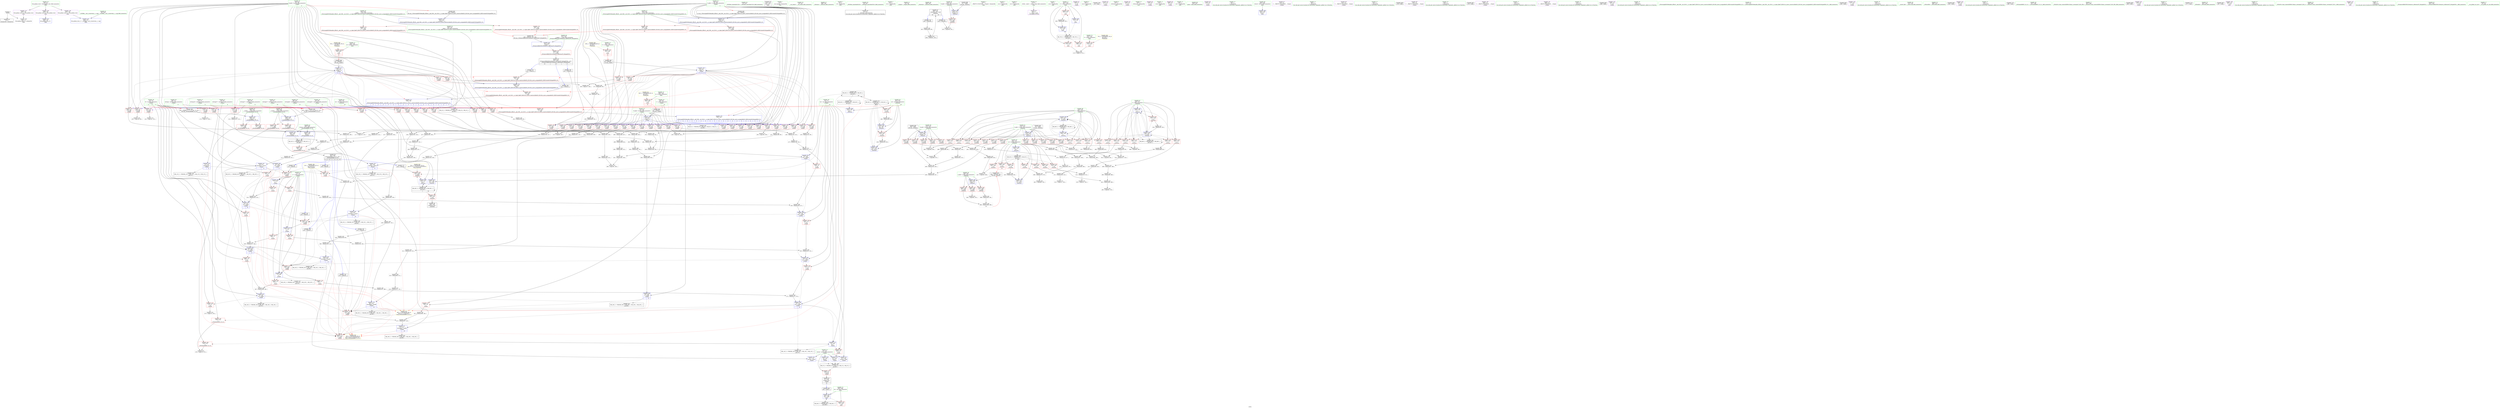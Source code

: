 digraph "SVFG" {
	label="SVFG";

	Node0x55ed06910530 [shape=record,color=grey,label="{NodeID: 0\nNullPtr}"];
	Node0x55ed06910530 -> Node0x55ed06946400[style=solid];
	Node0x55ed06910530 -> Node0x55ed06951ab0[style=solid];
	Node0x55ed069b4c00 [shape=record,color=black,label="{NodeID: 692\n330 = PHI(63, )\n0th arg _ZSt4swapIiENSt9enable_ifIXsr6__and_ISt6__not_ISt15__is_tuple_likeIT_EESt21is_move_constructibleIS3_ESt18is_move_assignableIS3_EEE5valueEvE4typeERS3_SC_ }"];
	Node0x55ed069b4c00 -> Node0x55ed069531a0[style=solid];
	Node0x55ed0698e6b0 [shape=record,color=yellow,style=double,label="{NodeID: 609\n80V_1 = ENCHI(MR_80V_0)\npts\{562 \}\nFun[main]}"];
	Node0x55ed0698e6b0 -> Node0x55ed069515a0[style=dashed];
	Node0x55ed0694ff40 [shape=record,color=grey,label="{NodeID: 526\n130 = cmp(129, 99, )\n}"];
	Node0x55ed0695fa60 [shape=record,color=grey,label="{NodeID: 443\n288 = Binary(286, 287, )\n}"];
	Node0x55ed0695fa60 -> Node0x55ed0695fbe0[style=solid];
	Node0x55ed06953410 [shape=record,color=blue,label="{NodeID: 277\n349\<--348\n\<--\n_ZSt4swapIiENSt9enable_ifIXsr6__and_ISt6__not_ISt15__is_tuple_likeIT_EESt21is_move_constructibleIS3_ESt18is_move_assignableIS3_EEE5valueEvE4typeERS3_SC_\n|{|<s1>3|<s2>3|<s3>3|<s4>3|<s5>3|<s6>3|<s7>3|<s8>3|<s9>3|<s10>3|<s11>3|<s12>3|<s13>3|<s14>3|<s15>3|<s16>3}}"];
	Node0x55ed06953410 -> Node0x55ed0694c7f0[style=dashed];
	Node0x55ed06953410:s1 -> Node0x55ed06943d20[style=dashed,color=blue];
	Node0x55ed06953410:s2 -> Node0x55ed06948fe0[style=dashed,color=blue];
	Node0x55ed06953410:s3 -> Node0x55ed069490b0[style=dashed,color=blue];
	Node0x55ed06953410:s4 -> Node0x55ed06949180[style=dashed,color=blue];
	Node0x55ed06953410:s5 -> Node0x55ed06949250[style=dashed,color=blue];
	Node0x55ed06953410:s6 -> Node0x55ed06949320[style=dashed,color=blue];
	Node0x55ed06953410:s7 -> Node0x55ed069493f0[style=dashed,color=blue];
	Node0x55ed06953410:s8 -> Node0x55ed069494c0[style=dashed,color=blue];
	Node0x55ed06953410:s9 -> Node0x55ed06949590[style=dashed,color=blue];
	Node0x55ed06953410:s10 -> Node0x55ed06949660[style=dashed,color=blue];
	Node0x55ed06953410:s11 -> Node0x55ed06949730[style=dashed,color=blue];
	Node0x55ed06953410:s12 -> Node0x55ed06949800[style=dashed,color=blue];
	Node0x55ed06953410:s13 -> Node0x55ed069498d0[style=dashed,color=blue];
	Node0x55ed06953410:s14 -> Node0x55ed069499a0[style=dashed,color=blue];
	Node0x55ed06953410:s15 -> Node0x55ed06949a70[style=dashed,color=blue];
	Node0x55ed06953410:s16 -> Node0x55ed0697e430[style=dashed,color=blue];
	Node0x55ed06947160 [shape=record,color=red,label="{NodeID: 194\n397\<--390\n\<--a.addr\n_Z4dsumi\n}"];
	Node0x55ed06947160 -> Node0x55ed0695ee60[style=solid];
	Node0x55ed06943ab0 [shape=record,color=red,label="{NodeID: 111\n326\<--61\n\<--retval\n_Z2goiii\n}"];
	Node0x55ed06943ab0 -> Node0x55ed069466d0[style=solid];
	Node0x55ed06942500 [shape=record,color=green,label="{NodeID: 28\n37\<--38\n_ZNSt8ios_base4InitC1Ev\<--_ZNSt8ios_base4InitC1Ev_field_insensitive\n}"];
	Node0x55ed06962460 [shape=record,color=grey,label="{NodeID: 471\n137 = Binary(136, 101, )\n}"];
	Node0x55ed06962460 -> Node0x55ed06962a60[style=solid];
	Node0x55ed06948820 [shape=record,color=red,label="{NodeID: 222\n474\<--424\n\<--i\n_Z4slowiii\n}"];
	Node0x55ed06948820 -> Node0x55ed0695d4e0[style=solid];
	Node0x55ed0694a360 [shape=record,color=red,label="{NodeID: 139\n199\<--65\n\<--C.addr\n_Z2goiii\n}"];
	Node0x55ed0694a360 -> Node0x55ed06960360[style=solid];
	Node0x55ed06944d60 [shape=record,color=green,label="{NodeID: 56\n368\<--369\n__b.addr\<--__b.addr_field_insensitive\n_ZSt3minIiERKT_S2_S2_\n}"];
	Node0x55ed06944d60 -> Node0x55ed0694cb30[style=solid];
	Node0x55ed06944d60 -> Node0x55ed0694cc00[style=solid];
	Node0x55ed06944d60 -> Node0x55ed06953680[style=solid];
	Node0x55ed06964e60 [shape=record,color=grey,label="{NodeID: 499\n500 = Binary(499, 99, )\n}"];
	Node0x55ed06964e60 -> Node0x55ed0694fc40[style=solid];
	Node0x55ed0695d1e0 [shape=record,color=grey,label="{NodeID: 416\n203 = Binary(198, 202, )\n}"];
	Node0x55ed0695d1e0 -> Node0x55ed06952230[style=solid];
	Node0x55ed06951e20 [shape=record,color=blue,label="{NodeID: 250\n61\<--105\nretval\<--\n_Z2goiii\n}"];
	Node0x55ed06951e20 -> Node0x55ed0697df30[style=dashed];
	Node0x55ed0694ba20 [shape=record,color=red,label="{NodeID: 167\n246\<--77\n\<--v\n_Z2goiii\n}"];
	Node0x55ed0694ba20 -> Node0x55ed06962be0[style=solid];
	Node0x55ed06946600 [shape=record,color=black,label="{NodeID: 84\n552\<--105\nmain_ret\<--\nmain\n}"];
	Node0x55ed06934b60 [shape=record,color=green,label="{NodeID: 1\n7\<--1\n__dso_handle\<--dummyObj\nGlob }"];
	Node0x55ed069b4d10 [shape=record,color=black,label="{NodeID: 693\n331 = PHI(65, )\n1st arg _ZSt4swapIiENSt9enable_ifIXsr6__and_ISt6__not_ISt15__is_tuple_likeIT_EESt21is_move_constructibleIS3_ESt18is_move_assignableIS3_EEE5valueEvE4typeERS3_SC_ }"];
	Node0x55ed069b4d10 -> Node0x55ed06953270[style=solid];
	Node0x55ed0695fbe0 [shape=record,color=grey,label="{NodeID: 444\n289 = Binary(288, 99, )\n}"];
	Node0x55ed0695fbe0 -> Node0x55ed06965160[style=solid];
	Node0x55ed069534e0 [shape=record,color=blue,label="{NodeID: 278\n353\<--352\n\<--\n_ZSt4swapIiENSt9enable_ifIXsr6__and_ISt6__not_ISt15__is_tuple_likeIT_EESt21is_move_constructibleIS3_ESt18is_move_assignableIS3_EEE5valueEvE4typeERS3_SC_\n|{<s0>3|<s1>3|<s2>3|<s3>3|<s4>3|<s5>3|<s6>3|<s7>3|<s8>3|<s9>3|<s10>3|<s11>3|<s12>3|<s13>3|<s14>3|<s15>3|<s16>3|<s17>3|<s18>3}}"];
	Node0x55ed069534e0:s0 -> Node0x55ed06949ce0[style=dashed,color=blue];
	Node0x55ed069534e0:s1 -> Node0x55ed06949db0[style=dashed,color=blue];
	Node0x55ed069534e0:s2 -> Node0x55ed06949e80[style=dashed,color=blue];
	Node0x55ed069534e0:s3 -> Node0x55ed06949f50[style=dashed,color=blue];
	Node0x55ed069534e0:s4 -> Node0x55ed0694a020[style=dashed,color=blue];
	Node0x55ed069534e0:s5 -> Node0x55ed0694a0f0[style=dashed,color=blue];
	Node0x55ed069534e0:s6 -> Node0x55ed0694a1c0[style=dashed,color=blue];
	Node0x55ed069534e0:s7 -> Node0x55ed0694a290[style=dashed,color=blue];
	Node0x55ed069534e0:s8 -> Node0x55ed0694a360[style=dashed,color=blue];
	Node0x55ed069534e0:s9 -> Node0x55ed0694a430[style=dashed,color=blue];
	Node0x55ed069534e0:s10 -> Node0x55ed0694a500[style=dashed,color=blue];
	Node0x55ed069534e0:s11 -> Node0x55ed0694a5d0[style=dashed,color=blue];
	Node0x55ed069534e0:s12 -> Node0x55ed0694a6a0[style=dashed,color=blue];
	Node0x55ed069534e0:s13 -> Node0x55ed0694a770[style=dashed,color=blue];
	Node0x55ed069534e0:s14 -> Node0x55ed0694a840[style=dashed,color=blue];
	Node0x55ed069534e0:s15 -> Node0x55ed0694a910[style=dashed,color=blue];
	Node0x55ed069534e0:s16 -> Node0x55ed0694a9e0[style=dashed,color=blue];
	Node0x55ed069534e0:s17 -> Node0x55ed0694aab0[style=dashed,color=blue];
	Node0x55ed069534e0:s18 -> Node0x55ed0697da30[style=dashed,color=blue];
	Node0x55ed06947230 [shape=record,color=red,label="{NodeID: 195\n431\<--412\n\<--R.addr\n_Z4slowiii\n}"];
	Node0x55ed06947230 -> Node0x55ed0695fee0[style=solid];
	Node0x55ed06943b80 [shape=record,color=red,label="{NodeID: 112\n95\<--63\n\<--R.addr\n_Z2goiii\n}"];
	Node0x55ed06943b80 -> Node0x55ed06964560[style=solid];
	Node0x55ed06942600 [shape=record,color=green,label="{NodeID: 29\n43\<--44\n__cxa_atexit\<--__cxa_atexit_field_insensitive\n}"];
	Node0x55ed069625e0 [shape=record,color=grey,label="{NodeID: 472\n136 = Binary(134, 135, )\n}"];
	Node0x55ed069625e0 -> Node0x55ed06962460[style=solid];
	Node0x55ed069488f0 [shape=record,color=red,label="{NodeID: 223\n484\<--424\n\<--i\n_Z4slowiii\n}"];
	Node0x55ed069488f0 -> Node0x55ed0695cbe0[style=solid];
	Node0x55ed0694a430 [shape=record,color=red,label="{NodeID: 140\n206\<--65\n\<--C.addr\n_Z2goiii\n}"];
	Node0x55ed0694a430 -> Node0x55ed0695e260[style=solid];
	Node0x55ed06944e30 [shape=record,color=green,label="{NodeID: 57\n386\<--387\n_Z4dsumi\<--_Z4dsumi_field_insensitive\n}"];
	Node0x55ed06964fe0 [shape=record,color=grey,label="{NodeID: 500\n100 = Binary(98, 101, )\n}"];
	Node0x55ed06964fe0 -> Node0x55ed0694fac0[style=solid];
	Node0x55ed0695d360 [shape=record,color=grey,label="{NodeID: 417\n478 = Binary(476, 477, )\n}"];
	Node0x55ed0695d360 -> Node0x55ed0695d960[style=solid];
	Node0x55ed06951ef0 [shape=record,color=blue,label="{NodeID: 251\n61\<--138\nretval\<--sub9\n_Z2goiii\n}"];
	Node0x55ed06951ef0 -> Node0x55ed0697df30[style=dashed];
	Node0x55ed0694baf0 [shape=record,color=red,label="{NodeID: 168\n250\<--77\n\<--v\n_Z2goiii\n}"];
	Node0x55ed0694baf0 -> Node0x55ed06962d60[style=solid];
	Node0x55ed069466d0 [shape=record,color=black,label="{NodeID: 85\n57\<--326\n_Z2goiii_ret\<--\n_Z2goiii\n|{<s0>25}}"];
	Node0x55ed069466d0:s0 -> Node0x55ed069b3fb0[style=solid,color=blue];
	Node0x55ed069408d0 [shape=record,color=green,label="{NodeID: 2\n8\<--1\n.str\<--dummyObj\nGlob }"];
	Node0x55ed069b4e20 [shape=record,color=black,label="{NodeID: 694\n409 = PHI()\n0th arg _Z4slowiii }"];
	Node0x55ed069b4e20 -> Node0x55ed069539c0[style=solid];
	Node0x55ed0698e870 [shape=record,color=yellow,style=double,label="{NodeID: 611\n82V_1 = ENCHI(MR_82V_0)\npts\{564 \}\nFun[main]}"];
	Node0x55ed0698e870 -> Node0x55ed06951670[style=dashed];
	Node0x55ed0695fd60 [shape=record,color=grey,label="{NodeID: 445\n436 = Binary(434, 435, )\n}"];
	Node0x55ed0695fd60 -> Node0x55ed0695eb60[style=solid];
	Node0x55ed069535b0 [shape=record,color=blue,label="{NodeID: 279\n366\<--362\n__a.addr\<--__a\n_ZSt3minIiERKT_S2_S2_\n}"];
	Node0x55ed069535b0 -> Node0x55ed0694c990[style=dashed];
	Node0x55ed069535b0 -> Node0x55ed0694ca60[style=dashed];
	Node0x55ed06947300 [shape=record,color=red,label="{NodeID: 196\n435\<--412\n\<--R.addr\n_Z4slowiii\n}"];
	Node0x55ed06947300 -> Node0x55ed0695fd60[style=solid];
	Node0x55ed06943c50 [shape=record,color=red,label="{NodeID: 113\n108\<--63\n\<--R.addr\n_Z2goiii\n}"];
	Node0x55ed06943c50 -> Node0x55ed0694f640[style=solid];
	Node0x55ed06942700 [shape=record,color=green,label="{NodeID: 30\n42\<--48\n_ZNSt8ios_base4InitD1Ev\<--_ZNSt8ios_base4InitD1Ev_field_insensitive\n}"];
	Node0x55ed06942700 -> Node0x55ed06946500[style=solid];
	Node0x55ed06962760 [shape=record,color=grey,label="{NodeID: 473\n159 = Binary(158, 160, )\n}"];
	Node0x55ed06962760 -> Node0x55ed0695ece0[style=solid];
	Node0x55ed069489c0 [shape=record,color=red,label="{NodeID: 224\n505\<--424\n\<--i\n_Z4slowiii\n}"];
	Node0x55ed069489c0 -> Node0x55ed06964260[style=solid];
	Node0x55ed0694a500 [shape=record,color=red,label="{NodeID: 141\n213\<--65\n\<--C.addr\n_Z2goiii\n}"];
	Node0x55ed0694a500 -> Node0x55ed0695e6e0[style=solid];
	Node0x55ed06944f30 [shape=record,color=green,label="{NodeID: 58\n390\<--391\na.addr\<--a.addr_field_insensitive\n_Z4dsumi\n}"];
	Node0x55ed06944f30 -> Node0x55ed06946fc0[style=solid];
	Node0x55ed06944f30 -> Node0x55ed06947090[style=solid];
	Node0x55ed06944f30 -> Node0x55ed06947160[style=solid];
	Node0x55ed06944f30 -> Node0x55ed069538f0[style=solid];
	Node0x55ed06965160 [shape=record,color=grey,label="{NodeID: 501\n290 = Binary(289, 101, )\n}"];
	Node0x55ed06965160 -> Node0x55ed06964b60[style=solid];
	Node0x55ed0695d4e0 [shape=record,color=grey,label="{NodeID: 418\n476 = Binary(474, 475, )\n}"];
	Node0x55ed0695d4e0 -> Node0x55ed0695d360[style=solid];
	Node0x55ed06951fc0 [shape=record,color=blue,label="{NodeID: 252\n69\<--163\nref.tmp\<--sub18\n_Z2goiii\n|{|<s2>6}}"];
	Node0x55ed06951fc0 -> Node0x55ed0694be30[style=dashed];
	Node0x55ed06951fc0 -> Node0x55ed0697e930[style=dashed];
	Node0x55ed06951fc0:s2 -> Node0x55ed0698ec20[style=dashed,color=red];
	Node0x55ed0694bbc0 [shape=record,color=red,label="{NodeID: 169\n265\<--77\n\<--v\n_Z2goiii\n}"];
	Node0x55ed0694bbc0 -> Node0x55ed069610e0[style=solid];
	Node0x55ed069467a0 [shape=record,color=black,label="{NodeID: 86\n361\<--384\n_ZSt3minIiERKT_S2_S2__ret\<--\n_ZSt3minIiERKT_S2_S2_\n|{<s0>6|<s1>9|<s2>10|<s3>11|<s4>13|<s5>14|<s6>20}}"];
	Node0x55ed069467a0:s0 -> Node0x55ed069b6a70[style=solid,color=blue];
	Node0x55ed069467a0:s1 -> Node0x55ed069b65c0[style=solid,color=blue];
	Node0x55ed069467a0:s2 -> Node0x55ed069b6bb0[style=solid,color=blue];
	Node0x55ed069467a0:s3 -> Node0x55ed069b6cf0[style=solid,color=blue];
	Node0x55ed069467a0:s4 -> Node0x55ed069b67f0[style=solid,color=blue];
	Node0x55ed069467a0:s5 -> Node0x55ed069b6930[style=solid,color=blue];
	Node0x55ed069467a0:s6 -> Node0x55ed069b7470[style=solid,color=blue];
	Node0x55ed06941180 [shape=record,color=green,label="{NodeID: 3\n10\<--1\n.str.1\<--dummyObj\nGlob }"];
	Node0x55ed069b4ef0 [shape=record,color=black,label="{NodeID: 695\n410 = PHI()\n1st arg _Z4slowiii }"];
	Node0x55ed069b4ef0 -> Node0x55ed06953a90[style=solid];
	Node0x55ed0695fee0 [shape=record,color=grey,label="{NodeID: 446\n433 = Binary(431, 432, )\n}"];
	Node0x55ed0695fee0 -> Node0x55ed06960060[style=solid];
	Node0x55ed06953680 [shape=record,color=blue,label="{NodeID: 280\n368\<--363\n__b.addr\<--__b\n_ZSt3minIiERKT_S2_S2_\n}"];
	Node0x55ed06953680 -> Node0x55ed0694cb30[style=dashed];
	Node0x55ed06953680 -> Node0x55ed0694cc00[style=dashed];
	Node0x55ed069473d0 [shape=record,color=red,label="{NodeID: 197\n443\<--412\n\<--R.addr\n_Z4slowiii\n}"];
	Node0x55ed069473d0 -> Node0x55ed0695dde0[style=solid];
	Node0x55ed06943d20 [shape=record,color=red,label="{NodeID: 114\n115\<--63\n\<--R.addr\n_Z2goiii\n}"];
	Node0x55ed06943d20 -> Node0x55ed0694f1c0[style=solid];
	Node0x55ed06942800 [shape=record,color=green,label="{NodeID: 31\n55\<--56\n_Z2goiii\<--_Z2goiii_field_insensitive\n}"];
	Node0x55ed069628e0 [shape=record,color=grey,label="{NodeID: 474\n158 = Binary(156, 157, )\n}"];
	Node0x55ed069628e0 -> Node0x55ed06962760[style=solid];
	Node0x55ed06948a90 [shape=record,color=red,label="{NodeID: 225\n515\<--424\n\<--i\n_Z4slowiii\n}"];
	Node0x55ed06948a90 -> Node0x55ed06963360[style=solid];
	Node0x55ed0694a5d0 [shape=record,color=red,label="{NodeID: 142\n233\<--65\n\<--C.addr\n_Z2goiii\n}"];
	Node0x55ed0694a5d0 -> Node0x55ed069634e0[style=solid];
	Node0x55ed06945000 [shape=record,color=green,label="{NodeID: 59\n406\<--407\n_Z4slowiii\<--_Z4slowiii_field_insensitive\n}"];
	Node0x55ed069652e0 [shape=record,color=grey,label="{NodeID: 502\n98 = Binary(97, 99, )\n}"];
	Node0x55ed069652e0 -> Node0x55ed06964fe0[style=solid];
	Node0x55ed0695d660 [shape=record,color=grey,label="{NodeID: 419\n469 = Binary(468, 99, )\n}"];
	Node0x55ed0695d660 -> Node0x55ed06965be0[style=solid];
	Node0x55ed06952090 [shape=record,color=blue,label="{NodeID: 253\n71\<--101\nref.tmp19\<--\n_Z2goiii\n|{|<s2>6}}"];
	Node0x55ed06952090 -> Node0x55ed0694be30[style=dashed];
	Node0x55ed06952090 -> Node0x55ed0697ee30[style=dashed];
	Node0x55ed06952090:s2 -> Node0x55ed0698ed30[style=dashed,color=red];
	Node0x55ed0694bc90 [shape=record,color=red,label="{NodeID: 170\n269\<--77\n\<--v\n_Z2goiii\n}"];
	Node0x55ed0694bc90 -> Node0x55ed069613e0[style=solid];
	Node0x55ed06946870 [shape=record,color=black,label="{NodeID: 87\n388\<--404\n_Z4dsumi_ret\<--cond\n_Z4dsumi\n|{<s0>18|<s1>19}}"];
	Node0x55ed06946870:s0 -> Node0x55ed069b71f0[style=solid,color=blue];
	Node0x55ed06946870:s1 -> Node0x55ed069b7330[style=solid,color=blue];
	Node0x55ed06941210 [shape=record,color=green,label="{NodeID: 4\n12\<--1\n__PRETTY_FUNCTION__._Z2goiii\<--dummyObj\nGlob }"];
	Node0x55ed069b4fc0 [shape=record,color=black,label="{NodeID: 696\n411 = PHI()\n2nd arg _Z4slowiii }"];
	Node0x55ed069b4fc0 -> Node0x55ed06953b60[style=solid];
	Node0x55ed0697da30 [shape=record,color=black,label="{NodeID: 530\nMR_6V_3 = PHI(MR_6V_5, MR_6V_5, MR_6V_5, MR_6V_2, )\npts\{66 \}\n}"];
	Node0x55ed06960060 [shape=record,color=grey,label="{NodeID: 447\n434 = Binary(433, 101, )\n}"];
	Node0x55ed06960060 -> Node0x55ed0695fd60[style=solid];
	Node0x55ed06953750 [shape=record,color=blue,label="{NodeID: 281\n364\<--378\nretval\<--\n_ZSt3minIiERKT_S2_S2_\n}"];
	Node0x55ed06953750 -> Node0x55ed06988e30[style=dashed];
	Node0x55ed069474a0 [shape=record,color=red,label="{NodeID: 198\n459\<--412\n\<--R.addr\n_Z4slowiii\n}"];
	Node0x55ed069474a0 -> Node0x55ed06965ee0[style=solid];
	Node0x55ed06948fe0 [shape=record,color=red,label="{NodeID: 115\n129\<--63\n\<--R.addr\n_Z2goiii\n}"];
	Node0x55ed06948fe0 -> Node0x55ed0694ff40[style=solid];
	Node0x55ed06942900 [shape=record,color=green,label="{NodeID: 32\n61\<--62\nretval\<--retval_field_insensitive\n_Z2goiii\n}"];
	Node0x55ed06942900 -> Node0x55ed06943ab0[style=solid];
	Node0x55ed06942900 -> Node0x55ed06951e20[style=solid];
	Node0x55ed06942900 -> Node0x55ed06951ef0[style=solid];
	Node0x55ed06942900 -> Node0x55ed06952160[style=solid];
	Node0x55ed06942900 -> Node0x55ed069530d0[style=solid];
	Node0x55ed06962a60 [shape=record,color=grey,label="{NodeID: 475\n138 = Binary(133, 137, )\n}"];
	Node0x55ed06962a60 -> Node0x55ed06951ef0[style=solid];
	Node0x55ed06948b60 [shape=record,color=red,label="{NodeID: 226\n536\<--424\n\<--i\n_Z4slowiii\n}"];
	Node0x55ed06948b60 -> Node0x55ed06962ee0[style=solid];
	Node0x55ed0694a6a0 [shape=record,color=red,label="{NodeID: 143\n236\<--65\n\<--C.addr\n_Z2goiii\n}"];
	Node0x55ed0694a6a0 -> Node0x55ed069637e0[style=solid];
	Node0x55ed06945100 [shape=record,color=green,label="{NodeID: 60\n412\<--413\nR.addr\<--R.addr_field_insensitive\n_Z4slowiii\n}"];
	Node0x55ed06945100 -> Node0x55ed06947230[style=solid];
	Node0x55ed06945100 -> Node0x55ed06947300[style=solid];
	Node0x55ed06945100 -> Node0x55ed069473d0[style=solid];
	Node0x55ed06945100 -> Node0x55ed069474a0[style=solid];
	Node0x55ed06945100 -> Node0x55ed06947570[style=solid];
	Node0x55ed06945100 -> Node0x55ed069539c0[style=solid];
	Node0x55ed06965460 [shape=record,color=grey,label="{NodeID: 503\n495 = Binary(494, 99, )\n}"];
	Node0x55ed06965460 -> Node0x55ed06954040[style=solid];
	Node0x55ed0695d7e0 [shape=record,color=grey,label="{NodeID: 420\n480 = Binary(473, 479, )\n}"];
	Node0x55ed0695d7e0 -> Node0x55ed06965760[style=solid];
	Node0x55ed06952160 [shape=record,color=blue,label="{NodeID: 254\n61\<--170\nretval\<--sub20\n_Z2goiii\n}"];
	Node0x55ed06952160 -> Node0x55ed0697df30[style=dashed];
	Node0x55ed0694bd60 [shape=record,color=red,label="{NodeID: 171\n306\<--85\n\<--c\n_Z2goiii\n}"];
	Node0x55ed0694bd60 -> Node0x55ed069616e0[style=solid];
	Node0x55ed06946940 [shape=record,color=black,label="{NodeID: 88\n408\<--548\n_Z4slowiii_ret\<--\n_Z4slowiii\n}"];
	Node0x55ed069412a0 [shape=record,color=green,label="{NodeID: 5\n14\<--1\n.str.2\<--dummyObj\nGlob }"];
	Node0x55ed069b5090 [shape=record,color=black,label="{NodeID: 697\n620 = PHI(340, 346, 336, )\n0th arg _ZSt4moveIRiEONSt16remove_referenceIT_E4typeEOS2_ }"];
	Node0x55ed069b5090 -> Node0x55ed06954860[style=solid];
	Node0x55ed0697df30 [shape=record,color=black,label="{NodeID: 531\nMR_2V_3 = PHI(MR_2V_6, MR_2V_4, MR_2V_5, MR_2V_2, )\npts\{62 \}\n}"];
	Node0x55ed0697df30 -> Node0x55ed06943ab0[style=dashed];
	Node0x55ed069601e0 [shape=record,color=grey,label="{NodeID: 448\n201 = Binary(200, 99, )\n}"];
	Node0x55ed069601e0 -> Node0x55ed06960360[style=solid];
	Node0x55ed06953820 [shape=record,color=blue,label="{NodeID: 282\n364\<--381\nretval\<--\n_ZSt3minIiERKT_S2_S2_\n}"];
	Node0x55ed06953820 -> Node0x55ed06988e30[style=dashed];
	Node0x55ed06947570 [shape=record,color=red,label="{NodeID: 199\n470\<--412\n\<--R.addr\n_Z4slowiii\n}"];
	Node0x55ed06947570 -> Node0x55ed06965be0[style=solid];
	Node0x55ed069490b0 [shape=record,color=red,label="{NodeID: 116\n141\<--63\n\<--R.addr\n_Z2goiii\n}"];
	Node0x55ed069490b0 -> Node0x55ed069664e0[style=solid];
	Node0x55ed069429d0 [shape=record,color=green,label="{NodeID: 33\n63\<--64\nR.addr\<--R.addr_field_insensitive\n_Z2goiii\n|{|<s18>3}}"];
	Node0x55ed069429d0 -> Node0x55ed06943b80[style=solid];
	Node0x55ed069429d0 -> Node0x55ed06943c50[style=solid];
	Node0x55ed069429d0 -> Node0x55ed06943d20[style=solid];
	Node0x55ed069429d0 -> Node0x55ed06948fe0[style=solid];
	Node0x55ed069429d0 -> Node0x55ed069490b0[style=solid];
	Node0x55ed069429d0 -> Node0x55ed06949180[style=solid];
	Node0x55ed069429d0 -> Node0x55ed06949250[style=solid];
	Node0x55ed069429d0 -> Node0x55ed06949320[style=solid];
	Node0x55ed069429d0 -> Node0x55ed069493f0[style=solid];
	Node0x55ed069429d0 -> Node0x55ed069494c0[style=solid];
	Node0x55ed069429d0 -> Node0x55ed06949590[style=solid];
	Node0x55ed069429d0 -> Node0x55ed06949660[style=solid];
	Node0x55ed069429d0 -> Node0x55ed06949730[style=solid];
	Node0x55ed069429d0 -> Node0x55ed06949800[style=solid];
	Node0x55ed069429d0 -> Node0x55ed069498d0[style=solid];
	Node0x55ed069429d0 -> Node0x55ed069499a0[style=solid];
	Node0x55ed069429d0 -> Node0x55ed06949a70[style=solid];
	Node0x55ed069429d0 -> Node0x55ed06951bb0[style=solid];
	Node0x55ed069429d0:s18 -> Node0x55ed069b4c00[style=solid,color=red];
	Node0x55ed06962be0 [shape=record,color=grey,label="{NodeID: 476\n248 = Binary(247, 246, )\n}"];
	Node0x55ed06962be0 -> Node0x55ed069528b0[style=solid];
	Node0x55ed06948c30 [shape=record,color=red,label="{NodeID: 227\n464\<--426\n\<--j\n_Z4slowiii\n}"];
	Node0x55ed06948c30 -> Node0x55ed06965a60[style=solid];
	Node0x55ed0694a770 [shape=record,color=red,label="{NodeID: 144\n256\<--65\n\<--C.addr\n_Z2goiii\n}"];
	Node0x55ed0694a770 -> Node0x55ed0695f760[style=solid];
	Node0x55ed069451d0 [shape=record,color=green,label="{NodeID: 61\n414\<--415\nC.addr\<--C.addr_field_insensitive\n_Z4slowiii\n}"];
	Node0x55ed069451d0 -> Node0x55ed06947640[style=solid];
	Node0x55ed069451d0 -> Node0x55ed06947710[style=solid];
	Node0x55ed069451d0 -> Node0x55ed069477e0[style=solid];
	Node0x55ed069451d0 -> Node0x55ed069478b0[style=solid];
	Node0x55ed069451d0 -> Node0x55ed06947980[style=solid];
	Node0x55ed069451d0 -> Node0x55ed06947a50[style=solid];
	Node0x55ed069451d0 -> Node0x55ed06947b20[style=solid];
	Node0x55ed069451d0 -> Node0x55ed06947bf0[style=solid];
	Node0x55ed069451d0 -> Node0x55ed06947cc0[style=solid];
	Node0x55ed069451d0 -> Node0x55ed06953a90[style=solid];
	Node0x55ed069655e0 [shape=record,color=grey,label="{NodeID: 504\n492 = cmp(491, 105, )\n}"];
	Node0x55ed0695d960 [shape=record,color=grey,label="{NodeID: 421\n479 = Binary(99, 478, )\n}"];
	Node0x55ed0695d960 -> Node0x55ed0695d7e0[style=solid];
	Node0x55ed06952230 [shape=record,color=blue,label="{NodeID: 255\n73\<--203\nres\<--add34\n_Z2goiii\n}"];
	Node0x55ed06952230 -> Node0x55ed0694b200[style=dashed];
	Node0x55ed06952230 -> Node0x55ed0694bf00[style=dashed];
	Node0x55ed06952230 -> Node0x55ed06952640[style=dashed];
	Node0x55ed0694be30 [shape=record,color=red,label="{NodeID: 172\n169\<--166\n\<--call\n_Z2goiii\n}"];
	Node0x55ed0694be30 -> Node0x55ed0695ece0[style=solid];
	Node0x55ed06946a10 [shape=record,color=black,label="{NodeID: 89\n619\<--624\n_ZSt4moveIRiEONSt16remove_referenceIT_E4typeEOS2__ret\<--\n_ZSt4moveIRiEONSt16remove_referenceIT_E4typeEOS2_\n|{<s0>15|<s1>16|<s2>17}}"];
	Node0x55ed06946a10:s0 -> Node0x55ed069b6e30[style=solid,color=blue];
	Node0x55ed06946a10:s1 -> Node0x55ed069b6f70[style=solid,color=blue];
	Node0x55ed06946a10:s2 -> Node0x55ed069b70b0[style=solid,color=blue];
	Node0x55ed06941330 [shape=record,color=green,label="{NodeID: 6\n16\<--1\n.str.3\<--dummyObj\nGlob }"];
	Node0x55ed069b53d0 [shape=record,color=black,label="{NodeID: 698\n362 = PHI(69, 75, 75, 75, 85, 73, 418, )\n0th arg _ZSt3minIiERKT_S2_S2_ }"];
	Node0x55ed069b53d0 -> Node0x55ed069535b0[style=solid];
	Node0x55ed0698ec20 [shape=record,color=yellow,style=double,label="{NodeID: 615\n48V_1 = ENCHI(MR_48V_0)\npts\{70 74 76 86 419 \}\nFun[_ZSt3minIiERKT_S2_S2_]}"];
	Node0x55ed0698ec20 -> Node0x55ed0694cda0[style=dashed];
	Node0x55ed0697e430 [shape=record,color=black,label="{NodeID: 532\nMR_4V_3 = PHI(MR_4V_5, MR_4V_5, MR_4V_5, MR_4V_2, )\npts\{64 \}\n}"];
	Node0x55ed06960360 [shape=record,color=grey,label="{NodeID: 449\n202 = Binary(199, 201, )\n}"];
	Node0x55ed06960360 -> Node0x55ed0695d1e0[style=solid];
	Node0x55ed069538f0 [shape=record,color=blue,label="{NodeID: 283\n390\<--389\na.addr\<--a\n_Z4dsumi\n}"];
	Node0x55ed069538f0 -> Node0x55ed06946fc0[style=dashed];
	Node0x55ed069538f0 -> Node0x55ed06947090[style=dashed];
	Node0x55ed069538f0 -> Node0x55ed06947160[style=dashed];
	Node0x55ed06947640 [shape=record,color=red,label="{NodeID: 200\n432\<--414\n\<--C.addr\n_Z4slowiii\n}"];
	Node0x55ed06947640 -> Node0x55ed0695fee0[style=solid];
	Node0x55ed06949180 [shape=record,color=red,label="{NodeID: 117\n173\<--63\n\<--R.addr\n_Z2goiii\n}"];
	Node0x55ed06949180 -> Node0x55ed0694eec0[style=solid];
	Node0x55ed06942aa0 [shape=record,color=green,label="{NodeID: 34\n65\<--66\nC.addr\<--C.addr_field_insensitive\n_Z2goiii\n|{|<s21>3}}"];
	Node0x55ed06942aa0 -> Node0x55ed06949b40[style=solid];
	Node0x55ed06942aa0 -> Node0x55ed06949c10[style=solid];
	Node0x55ed06942aa0 -> Node0x55ed06949ce0[style=solid];
	Node0x55ed06942aa0 -> Node0x55ed06949db0[style=solid];
	Node0x55ed06942aa0 -> Node0x55ed06949e80[style=solid];
	Node0x55ed06942aa0 -> Node0x55ed06949f50[style=solid];
	Node0x55ed06942aa0 -> Node0x55ed0694a020[style=solid];
	Node0x55ed06942aa0 -> Node0x55ed0694a0f0[style=solid];
	Node0x55ed06942aa0 -> Node0x55ed0694a1c0[style=solid];
	Node0x55ed06942aa0 -> Node0x55ed0694a290[style=solid];
	Node0x55ed06942aa0 -> Node0x55ed0694a360[style=solid];
	Node0x55ed06942aa0 -> Node0x55ed0694a430[style=solid];
	Node0x55ed06942aa0 -> Node0x55ed0694a500[style=solid];
	Node0x55ed06942aa0 -> Node0x55ed0694a5d0[style=solid];
	Node0x55ed06942aa0 -> Node0x55ed0694a6a0[style=solid];
	Node0x55ed06942aa0 -> Node0x55ed0694a770[style=solid];
	Node0x55ed06942aa0 -> Node0x55ed0694a840[style=solid];
	Node0x55ed06942aa0 -> Node0x55ed0694a910[style=solid];
	Node0x55ed06942aa0 -> Node0x55ed0694a9e0[style=solid];
	Node0x55ed06942aa0 -> Node0x55ed0694aab0[style=solid];
	Node0x55ed06942aa0 -> Node0x55ed06951c80[style=solid];
	Node0x55ed06942aa0:s21 -> Node0x55ed069b4d10[style=solid,color=red];
	Node0x55ed06962d60 [shape=record,color=grey,label="{NodeID: 477\n251 = Binary(160, 250, )\n}"];
	Node0x55ed06962d60 -> Node0x55ed0695efe0[style=solid];
	Node0x55ed06948d00 [shape=record,color=red,label="{NodeID: 228\n477\<--426\n\<--j\n_Z4slowiii\n}"];
	Node0x55ed06948d00 -> Node0x55ed0695d360[style=solid];
	Node0x55ed0694a840 [shape=record,color=red,label="{NodeID: 145\n287\<--65\n\<--C.addr\n_Z2goiii\n}"];
	Node0x55ed0694a840 -> Node0x55ed0695fa60[style=solid];
	Node0x55ed069452a0 [shape=record,color=green,label="{NodeID: 62\n416\<--417\nN.addr\<--N.addr_field_insensitive\n_Z4slowiii\n}"];
	Node0x55ed069452a0 -> Node0x55ed06947d90[style=solid];
	Node0x55ed069452a0 -> Node0x55ed06953b60[style=solid];
	Node0x55ed06965760 [shape=record,color=grey,label="{NodeID: 505\n481 = cmp(480, 105, )\n}"];
	Node0x55ed0695dae0 [shape=record,color=grey,label="{NodeID: 422\n217 = Binary(216, 101, )\n}"];
	Node0x55ed0695dae0 -> Node0x55ed069523d0[style=solid];
	Node0x55ed06952300 [shape=record,color=blue,label="{NodeID: 256\n75\<--209\nM\<--sub36\n_Z2goiii\n|{|<s3>9}}"];
	Node0x55ed06952300 -> Node0x55ed0694b540[style=dashed];
	Node0x55ed06952300 -> Node0x55ed0694bf00[style=dashed];
	Node0x55ed06952300 -> Node0x55ed06952570[style=dashed];
	Node0x55ed06952300:s3 -> Node0x55ed0698ec20[style=dashed,color=red];
	Node0x55ed0694bf00 [shape=record,color=red,label="{NodeID: 173\n220\<--219\n\<--call43\n_Z2goiii\n}"];
	Node0x55ed0694bf00 -> Node0x55ed069524a0[style=solid];
	Node0x55ed06946ae0 [shape=record,color=purple,label="{NodeID: 90\n39\<--4\n\<--_ZStL8__ioinit\n__cxx_global_var_init\n}"];
	Node0x55ed069413c0 [shape=record,color=green,label="{NodeID: 7\n18\<--1\n.str.4\<--dummyObj\nGlob }"];
	Node0x55ed069b58d0 [shape=record,color=black,label="{NodeID: 699\n363 = PHI(71, 79, 81, 83, 89, 87, 422, )\n1st arg _ZSt3minIiERKT_S2_S2_ }"];
	Node0x55ed069b58d0 -> Node0x55ed06953680[style=solid];
	Node0x55ed0698ed30 [shape=record,color=yellow,style=double,label="{NodeID: 616\n50V_1 = ENCHI(MR_50V_0)\npts\{72 80 82 84 88 90 423 \}\nFun[_ZSt3minIiERKT_S2_S2_]}"];
	Node0x55ed0698ed30 -> Node0x55ed0694ccd0[style=dashed];
	Node0x55ed0697e930 [shape=record,color=black,label="{NodeID: 533\nMR_10V_2 = PHI(MR_10V_1, MR_10V_1, MR_10V_3, MR_10V_1, )\npts\{70 \}\n}"];
	Node0x55ed069604e0 [shape=record,color=grey,label="{NodeID: 450\n198 = Binary(195, 197, )\n}"];
	Node0x55ed069604e0 -> Node0x55ed0695d1e0[style=solid];
	Node0x55ed069539c0 [shape=record,color=blue,label="{NodeID: 284\n412\<--409\nR.addr\<--R\n_Z4slowiii\n}"];
	Node0x55ed069539c0 -> Node0x55ed06947230[style=dashed];
	Node0x55ed069539c0 -> Node0x55ed06947300[style=dashed];
	Node0x55ed069539c0 -> Node0x55ed069473d0[style=dashed];
	Node0x55ed069539c0 -> Node0x55ed069474a0[style=dashed];
	Node0x55ed069539c0 -> Node0x55ed06947570[style=dashed];
	Node0x55ed06947710 [shape=record,color=red,label="{NodeID: 201\n437\<--414\n\<--C.addr\n_Z4slowiii\n}"];
	Node0x55ed06947710 -> Node0x55ed0695eb60[style=solid];
	Node0x55ed06949250 [shape=record,color=red,label="{NodeID: 118\n195\<--63\n\<--R.addr\n_Z2goiii\n}"];
	Node0x55ed06949250 -> Node0x55ed069604e0[style=solid];
	Node0x55ed06942b70 [shape=record,color=green,label="{NodeID: 35\n67\<--68\nN.addr\<--N.addr_field_insensitive\n_Z2goiii\n}"];
	Node0x55ed06942b70 -> Node0x55ed0694ab80[style=solid];
	Node0x55ed06942b70 -> Node0x55ed0694ac50[style=solid];
	Node0x55ed06942b70 -> Node0x55ed0694ad20[style=solid];
	Node0x55ed06942b70 -> Node0x55ed0694adf0[style=solid];
	Node0x55ed06942b70 -> Node0x55ed0694aec0[style=solid];
	Node0x55ed06942b70 -> Node0x55ed0694af90[style=solid];
	Node0x55ed06942b70 -> Node0x55ed0694b060[style=solid];
	Node0x55ed06942b70 -> Node0x55ed0694b130[style=solid];
	Node0x55ed06942b70 -> Node0x55ed06951d50[style=solid];
	Node0x55ed06987530 [shape=record,color=black,label="{NodeID: 561\nMR_60V_3 = PHI(MR_60V_4, MR_60V_2, )\npts\{419 \}\n|{|<s4>20}}"];
	Node0x55ed06987530 -> Node0x55ed06947e60[style=dashed];
	Node0x55ed06987530 -> Node0x55ed069510c0[style=dashed];
	Node0x55ed06987530 -> Node0x55ed06954380[style=dashed];
	Node0x55ed06987530 -> Node0x55ed06987530[style=dashed];
	Node0x55ed06987530:s4 -> Node0x55ed0698ec20[style=dashed,color=red];
	Node0x55ed06962ee0 [shape=record,color=grey,label="{NodeID: 478\n537 = Binary(536, 99, )\n}"];
	Node0x55ed06962ee0 -> Node0x55ed069542b0[style=solid];
	Node0x55ed06948dd0 [shape=record,color=red,label="{NodeID: 229\n488\<--426\n\<--j\n_Z4slowiii\n}"];
	Node0x55ed06948dd0 -> Node0x55ed0695d060[style=solid];
	Node0x55ed0694a910 [shape=record,color=red,label="{NodeID: 146\n293\<--65\n\<--C.addr\n_Z2goiii\n}"];
	Node0x55ed0694a910 -> Node0x55ed06964ce0[style=solid];
	Node0x55ed06945370 [shape=record,color=green,label="{NodeID: 63\n418\<--419\nres\<--res_field_insensitive\n_Z4slowiii\n|{|<s3>20}}"];
	Node0x55ed06945370 -> Node0x55ed06947e60[style=solid];
	Node0x55ed06945370 -> Node0x55ed06953c30[style=solid];
	Node0x55ed06945370 -> Node0x55ed06954380[style=solid];
	Node0x55ed06945370:s3 -> Node0x55ed069b53d0[style=solid,color=red];
	Node0x55ed0698d440 [shape=record,color=yellow,style=double,label="{NodeID: 589\n32V_1 = ENCHI(MR_32V_0)\npts\{419 423 \}\nFun[_Z2goiii]}"];
	Node0x55ed0698d440 -> Node0x55ed0694be30[style=dashed];
	Node0x55ed0698d440 -> Node0x55ed0694bf00[style=dashed];
	Node0x55ed0698d440 -> Node0x55ed0694bfd0[style=dashed];
	Node0x55ed0698d440 -> Node0x55ed0694c0a0[style=dashed];
	Node0x55ed0698d440 -> Node0x55ed0694c170[style=dashed];
	Node0x55ed0698d440 -> Node0x55ed0694c240[style=dashed];
	Node0x55ed069658e0 [shape=record,color=grey,label="{NodeID: 506\n575 = cmp(573, 574, )\n}"];
	Node0x55ed0695dc60 [shape=record,color=grey,label="{NodeID: 423\n224 = Binary(223, 222, )\n}"];
	Node0x55ed0695dc60 -> Node0x55ed06952570[style=solid];
	Node0x55ed069523d0 [shape=record,color=blue,label="{NodeID: 257\n79\<--217\nref.tmp37\<--div42\n_Z2goiii\n|{|<s6>9}}"];
	Node0x55ed069523d0 -> Node0x55ed0694bf00[style=dashed];
	Node0x55ed069523d0 -> Node0x55ed0694bfd0[style=dashed];
	Node0x55ed069523d0 -> Node0x55ed0694c0a0[style=dashed];
	Node0x55ed069523d0 -> Node0x55ed0694c170[style=dashed];
	Node0x55ed069523d0 -> Node0x55ed0694c240[style=dashed];
	Node0x55ed069523d0 -> Node0x55ed06980230[style=dashed];
	Node0x55ed069523d0:s6 -> Node0x55ed0698ed30[style=dashed,color=red];
	Node0x55ed0694bfd0 [shape=record,color=red,label="{NodeID: 174\n244\<--243\n\<--call53\n_Z2goiii\n}"];
	Node0x55ed0694bfd0 -> Node0x55ed069527e0[style=solid];
	Node0x55ed06946bb0 [shape=record,color=purple,label="{NodeID: 91\n120\<--8\n\<--.str\n_Z2goiii\n}"];
	Node0x55ed06941450 [shape=record,color=green,label="{NodeID: 8\n20\<--1\n.str.5\<--dummyObj\nGlob }"];
	Node0x55ed069b64c0 [shape=record,color=black,label="{NodeID: 700\n40 = PHI()\n}"];
	Node0x55ed0697ee30 [shape=record,color=black,label="{NodeID: 534\nMR_12V_2 = PHI(MR_12V_1, MR_12V_1, MR_12V_3, MR_12V_1, )\npts\{72 \}\n}"];
	Node0x55ed06960660 [shape=record,color=grey,label="{NodeID: 451\n197 = Binary(196, 99, )\n}"];
	Node0x55ed06960660 -> Node0x55ed069604e0[style=solid];
	Node0x55ed06953a90 [shape=record,color=blue,label="{NodeID: 285\n414\<--410\nC.addr\<--C\n_Z4slowiii\n}"];
	Node0x55ed06953a90 -> Node0x55ed06947640[style=dashed];
	Node0x55ed06953a90 -> Node0x55ed06947710[style=dashed];
	Node0x55ed06953a90 -> Node0x55ed069477e0[style=dashed];
	Node0x55ed06953a90 -> Node0x55ed069478b0[style=dashed];
	Node0x55ed06953a90 -> Node0x55ed06947980[style=dashed];
	Node0x55ed06953a90 -> Node0x55ed06947a50[style=dashed];
	Node0x55ed06953a90 -> Node0x55ed06947b20[style=dashed];
	Node0x55ed06953a90 -> Node0x55ed06947bf0[style=dashed];
	Node0x55ed06953a90 -> Node0x55ed06947cc0[style=dashed];
	Node0x55ed069477e0 [shape=record,color=red,label="{NodeID: 202\n444\<--414\n\<--C.addr\n_Z4slowiii\n}"];
	Node0x55ed069477e0 -> Node0x55ed0695dde0[style=solid];
	Node0x55ed06949320 [shape=record,color=red,label="{NodeID: 119\n200\<--63\n\<--R.addr\n_Z2goiii\n}"];
	Node0x55ed06949320 -> Node0x55ed069601e0[style=solid];
	Node0x55ed06942c40 [shape=record,color=green,label="{NodeID: 36\n69\<--70\nref.tmp\<--ref.tmp_field_insensitive\n_Z2goiii\n|{|<s1>6}}"];
	Node0x55ed06942c40 -> Node0x55ed06951fc0[style=solid];
	Node0x55ed06942c40:s1 -> Node0x55ed069b53d0[style=solid,color=red];
	Node0x55ed06987a30 [shape=record,color=black,label="{NodeID: 562\nMR_62V_3 = PHI(MR_62V_4, MR_62V_2, )\npts\{421 \}\n}"];
	Node0x55ed06987a30 -> Node0x55ed06947f30[style=dashed];
	Node0x55ed06987a30 -> Node0x55ed06948000[style=dashed];
	Node0x55ed06987a30 -> Node0x55ed069480d0[style=dashed];
	Node0x55ed06987a30 -> Node0x55ed069481a0[style=dashed];
	Node0x55ed06987a30 -> Node0x55ed06948270[style=dashed];
	Node0x55ed06987a30 -> Node0x55ed06948340[style=dashed];
	Node0x55ed06987a30 -> Node0x55ed06948410[style=dashed];
	Node0x55ed06987a30 -> Node0x55ed06954450[style=dashed];
	Node0x55ed06963060 [shape=record,color=grey,label="{NodeID: 479\n521 = Binary(99, 520, )\n}"];
	Node0x55ed06963060 -> Node0x55ed069631e0[style=solid];
	Node0x55ed06948ea0 [shape=record,color=red,label="{NodeID: 230\n499\<--426\n\<--j\n_Z4slowiii\n}"];
	Node0x55ed06948ea0 -> Node0x55ed06964e60[style=solid];
	Node0x55ed0694a9e0 [shape=record,color=red,label="{NodeID: 147\n300\<--65\n\<--C.addr\n_Z2goiii\n}"];
	Node0x55ed0694a9e0 -> Node0x55ed06961860[style=solid];
	Node0x55ed06945440 [shape=record,color=green,label="{NodeID: 64\n420\<--421\nm\<--m_field_insensitive\n_Z4slowiii\n}"];
	Node0x55ed06945440 -> Node0x55ed06947f30[style=solid];
	Node0x55ed06945440 -> Node0x55ed06948000[style=solid];
	Node0x55ed06945440 -> Node0x55ed069480d0[style=solid];
	Node0x55ed06945440 -> Node0x55ed069481a0[style=solid];
	Node0x55ed06945440 -> Node0x55ed06948270[style=solid];
	Node0x55ed06945440 -> Node0x55ed06948340[style=solid];
	Node0x55ed06945440 -> Node0x55ed06948410[style=solid];
	Node0x55ed06945440 -> Node0x55ed06953d00[style=solid];
	Node0x55ed06945440 -> Node0x55ed06954450[style=solid];
	Node0x55ed06965a60 [shape=record,color=grey,label="{NodeID: 507\n466 = cmp(464, 465, )\n}"];
	Node0x55ed0695dde0 [shape=record,color=grey,label="{NodeID: 424\n445 = Binary(443, 444, )\n}"];
	Node0x55ed0695dde0 -> Node0x55ed0695df60[style=solid];
	Node0x55ed069524a0 [shape=record,color=blue,label="{NodeID: 258\n77\<--220\nv\<--\n_Z2goiii\n}"];
	Node0x55ed069524a0 -> Node0x55ed0694b880[style=dashed];
	Node0x55ed069524a0 -> Node0x55ed0694b950[style=dashed];
	Node0x55ed069524a0 -> Node0x55ed069527e0[style=dashed];
	Node0x55ed0694c0a0 [shape=record,color=red,label="{NodeID: 175\n263\<--262\n\<--call62\n_Z2goiii\n}"];
	Node0x55ed0694c0a0 -> Node0x55ed06952b20[style=solid];
	Node0x55ed06946c80 [shape=record,color=purple,label="{NodeID: 92\n121\<--10\n\<--.str.1\n_Z2goiii\n}"];
	Node0x55ed069414e0 [shape=record,color=green,label="{NodeID: 9\n22\<--1\n_ZSt3cin\<--dummyObj\nGlob }"];
	Node0x55ed069b65c0 [shape=record,color=black,label="{NodeID: 701\n219 = PHI(361, )\n}"];
	Node0x55ed069b65c0 -> Node0x55ed0694bf00[style=solid];
	Node0x55ed0697f330 [shape=record,color=black,label="{NodeID: 535\nMR_14V_2 = PHI(MR_14V_8, MR_14V_1, MR_14V_1, MR_14V_1, )\npts\{74 \}\n}"];
	Node0x55ed069607e0 [shape=record,color=grey,label="{NodeID: 452\n260 = Binary(259, 101, )\n}"];
	Node0x55ed069607e0 -> Node0x55ed06952a50[style=solid];
	Node0x55ed06953b60 [shape=record,color=blue,label="{NodeID: 286\n416\<--411\nN.addr\<--N\n_Z4slowiii\n}"];
	Node0x55ed06953b60 -> Node0x55ed06947d90[style=dashed];
	Node0x55ed069478b0 [shape=record,color=red,label="{NodeID: 203\n465\<--414\n\<--C.addr\n_Z4slowiii\n}"];
	Node0x55ed069478b0 -> Node0x55ed06965a60[style=solid];
	Node0x55ed069493f0 [shape=record,color=red,label="{NodeID: 120\n205\<--63\n\<--R.addr\n_Z2goiii\n}"];
	Node0x55ed069493f0 -> Node0x55ed0695e260[style=solid];
	Node0x55ed06942d10 [shape=record,color=green,label="{NodeID: 37\n71\<--72\nref.tmp19\<--ref.tmp19_field_insensitive\n_Z2goiii\n|{|<s1>6}}"];
	Node0x55ed06942d10 -> Node0x55ed06952090[style=solid];
	Node0x55ed06942d10:s1 -> Node0x55ed069b58d0[style=solid,color=red];
	Node0x55ed06987f30 [shape=record,color=black,label="{NodeID: 563\nMR_64V_2 = PHI(MR_64V_3, MR_64V_1, )\npts\{423 \}\n}"];
	Node0x55ed06987f30 -> Node0x55ed06953dd0[style=dashed];
	Node0x55ed06987f30 -> Node0x55ed06987f30[style=dashed];
	Node0x55ed069631e0 [shape=record,color=grey,label="{NodeID: 480\n522 = Binary(514, 521, )\n}"];
	Node0x55ed069631e0 -> Node0x55ed0694f340[style=solid];
	Node0x55ed06950e90 [shape=record,color=red,label="{NodeID: 231\n508\<--426\n\<--j\n_Z4slowiii\n}"];
	Node0x55ed06950e90 -> Node0x55ed069646e0[style=solid];
	Node0x55ed0694aab0 [shape=record,color=red,label="{NodeID: 148\n309\<--65\n\<--C.addr\n_Z2goiii\n}"];
	Node0x55ed0694aab0 -> Node0x55ed06960de0[style=solid];
	Node0x55ed06945510 [shape=record,color=green,label="{NodeID: 65\n422\<--423\ncnt\<--cnt_field_insensitive\n_Z4slowiii\n|{|<s5>20}}"];
	Node0x55ed06945510 -> Node0x55ed069484e0[style=solid];
	Node0x55ed06945510 -> Node0x55ed069485b0[style=solid];
	Node0x55ed06945510 -> Node0x55ed06953dd0[style=solid];
	Node0x55ed06945510 -> Node0x55ed06954040[style=solid];
	Node0x55ed06945510 -> Node0x55ed06954110[style=solid];
	Node0x55ed06945510:s5 -> Node0x55ed069b58d0[style=solid,color=red];
	Node0x55ed06965be0 [shape=record,color=grey,label="{NodeID: 508\n471 = cmp(469, 470, )\n}"];
	Node0x55ed0695df60 [shape=record,color=grey,label="{NodeID: 425\n446 = Binary(99, 445, )\n}"];
	Node0x55ed0695df60 -> Node0x55ed069661e0[style=solid];
	Node0x55ed06952570 [shape=record,color=blue,label="{NodeID: 259\n75\<--224\nM\<--sub44\n_Z2goiii\n|{|<s3>10}}"];
	Node0x55ed06952570 -> Node0x55ed0694b610[style=dashed];
	Node0x55ed06952570 -> Node0x55ed0694bfd0[style=dashed];
	Node0x55ed06952570 -> Node0x55ed069528b0[style=dashed];
	Node0x55ed06952570:s3 -> Node0x55ed0698ec20[style=dashed,color=red];
	Node0x55ed0694c170 [shape=record,color=red,label="{NodeID: 176\n316\<--315\n\<--call89\n_Z2goiii\n}"];
	Node0x55ed0694c170 -> Node0x55ed06960ae0[style=solid];
	Node0x55ed06946d50 [shape=record,color=purple,label="{NodeID: 93\n150\<--10\n\<--.str.1\n_Z2goiii\n}"];
	Node0x55ed06941570 [shape=record,color=green,label="{NodeID: 10\n23\<--1\n_ZSt4cout\<--dummyObj\nGlob }"];
	Node0x55ed069b67f0 [shape=record,color=black,label="{NodeID: 702\n315 = PHI(361, )\n}"];
	Node0x55ed069b67f0 -> Node0x55ed0694c170[style=solid];
	Node0x55ed0697f830 [shape=record,color=black,label="{NodeID: 536\nMR_16V_2 = PHI(MR_16V_6, MR_16V_1, MR_16V_1, MR_16V_1, )\npts\{76 \}\n}"];
	Node0x55ed06960960 [shape=record,color=grey,label="{NodeID: 453\n259 = Binary(258, 99, )\n}"];
	Node0x55ed06960960 -> Node0x55ed069607e0[style=solid];
	Node0x55ed06953c30 [shape=record,color=blue,label="{NodeID: 287\n418\<--438\nres\<--sub2\n_Z4slowiii\n}"];
	Node0x55ed06953c30 -> Node0x55ed06987530[style=dashed];
	Node0x55ed06947980 [shape=record,color=red,label="{NodeID: 204\n475\<--414\n\<--C.addr\n_Z4slowiii\n}"];
	Node0x55ed06947980 -> Node0x55ed0695d4e0[style=solid];
	Node0x55ed069494c0 [shape=record,color=red,label="{NodeID: 121\n211\<--63\n\<--R.addr\n_Z2goiii\n}"];
	Node0x55ed069494c0 -> Node0x55ed0695e860[style=solid];
	Node0x55ed06942de0 [shape=record,color=green,label="{NodeID: 38\n73\<--74\nres\<--res_field_insensitive\n_Z2goiii\n|{|<s9>14}}"];
	Node0x55ed06942de0 -> Node0x55ed0694b200[style=solid];
	Node0x55ed06942de0 -> Node0x55ed0694b2d0[style=solid];
	Node0x55ed06942de0 -> Node0x55ed0694b3a0[style=solid];
	Node0x55ed06942de0 -> Node0x55ed0694b470[style=solid];
	Node0x55ed06942de0 -> Node0x55ed06952230[style=solid];
	Node0x55ed06942de0 -> Node0x55ed06952640[style=solid];
	Node0x55ed06942de0 -> Node0x55ed06952980[style=solid];
	Node0x55ed06942de0 -> Node0x55ed06952cc0[style=solid];
	Node0x55ed06942de0 -> Node0x55ed06953000[style=solid];
	Node0x55ed06942de0:s9 -> Node0x55ed069b53d0[style=solid,color=red];
	Node0x55ed06988430 [shape=record,color=black,label="{NodeID: 564\nMR_66V_2 = PHI(MR_66V_3, MR_66V_1, )\npts\{425 \}\n}"];
	Node0x55ed06988430 -> Node0x55ed06953ea0[style=dashed];
	Node0x55ed06988430 -> Node0x55ed06988430[style=dashed];
	Node0x55ed06963360 [shape=record,color=grey,label="{NodeID: 481\n517 = Binary(515, 516, )\n}"];
	Node0x55ed06963360 -> Node0x55ed06963960[style=solid];
	Node0x55ed06950f20 [shape=record,color=red,label="{NodeID: 232\n518\<--426\n\<--j\n_Z4slowiii\n}"];
	Node0x55ed06950f20 -> Node0x55ed06963660[style=solid];
	Node0x55ed0694ab80 [shape=record,color=red,label="{NodeID: 149\n94\<--67\n\<--N.addr\n_Z2goiii\n}"];
	Node0x55ed0694ab80 -> Node0x55ed0694fac0[style=solid];
	Node0x55ed069455e0 [shape=record,color=green,label="{NodeID: 66\n424\<--425\ni\<--i_field_insensitive\n_Z4slowiii\n}"];
	Node0x55ed069455e0 -> Node0x55ed06948680[style=solid];
	Node0x55ed069455e0 -> Node0x55ed06948750[style=solid];
	Node0x55ed069455e0 -> Node0x55ed06948820[style=solid];
	Node0x55ed069455e0 -> Node0x55ed069488f0[style=solid];
	Node0x55ed069455e0 -> Node0x55ed069489c0[style=solid];
	Node0x55ed069455e0 -> Node0x55ed06948a90[style=solid];
	Node0x55ed069455e0 -> Node0x55ed06948b60[style=solid];
	Node0x55ed069455e0 -> Node0x55ed06953ea0[style=solid];
	Node0x55ed069455e0 -> Node0x55ed069542b0[style=solid];
	Node0x55ed06965d60 [shape=record,color=grey,label="{NodeID: 509\n146 = cmp(144, 145, )\n}"];
	Node0x55ed0695e0e0 [shape=record,color=grey,label="{NodeID: 426\n209 = Binary(207, 208, )\n}"];
	Node0x55ed0695e0e0 -> Node0x55ed06952300[style=solid];
	Node0x55ed06952640 [shape=record,color=blue,label="{NodeID: 260\n73\<--230\nres\<--sub46\n_Z2goiii\n}"];
	Node0x55ed06952640 -> Node0x55ed0694b2d0[style=dashed];
	Node0x55ed06952640 -> Node0x55ed0694bfd0[style=dashed];
	Node0x55ed06952640 -> Node0x55ed06952980[style=dashed];
	Node0x55ed0694c240 [shape=record,color=red,label="{NodeID: 177\n320\<--319\n\<--call91\n_Z2goiii\n}"];
	Node0x55ed0694c240 -> Node0x55ed06953000[style=solid];
	Node0x55ed06946e20 [shape=record,color=purple,label="{NodeID: 94\n178\<--10\n\<--.str.1\n_Z2goiii\n}"];
	Node0x55ed06941600 [shape=record,color=green,label="{NodeID: 11\n24\<--1\n.str.6\<--dummyObj\nGlob }"];
	Node0x55ed069b6930 [shape=record,color=black,label="{NodeID: 703\n319 = PHI(361, )\n}"];
	Node0x55ed069b6930 -> Node0x55ed0694c240[style=solid];
	Node0x55ed0697fd30 [shape=record,color=black,label="{NodeID: 537\nMR_18V_2 = PHI(MR_18V_5, MR_18V_1, MR_18V_1, MR_18V_1, )\npts\{78 \}\n}"];
	Node0x55ed06960ae0 [shape=record,color=grey,label="{NodeID: 454\n317 = Binary(307, 316, )\n}"];
	Node0x55ed06960ae0 -> Node0x55ed06952f30[style=solid];
	Node0x55ed06953d00 [shape=record,color=blue,label="{NodeID: 288\n420\<--105\nm\<--\n_Z4slowiii\n}"];
	Node0x55ed06953d00 -> Node0x55ed06987a30[style=dashed];
	Node0x55ed06947a50 [shape=record,color=red,label="{NodeID: 205\n486\<--414\n\<--C.addr\n_Z4slowiii\n}"];
	Node0x55ed06947a50 -> Node0x55ed0694ed80[style=solid];
	Node0x55ed06949590 [shape=record,color=red,label="{NodeID: 122\n232\<--63\n\<--R.addr\n_Z2goiii\n}"];
	Node0x55ed06949590 -> Node0x55ed069634e0[style=solid];
	Node0x55ed06942eb0 [shape=record,color=green,label="{NodeID: 39\n75\<--76\nM\<--M_field_insensitive\n_Z2goiii\n|{|<s8>9|<s9>10|<s10>11}}"];
	Node0x55ed06942eb0 -> Node0x55ed0694b540[style=solid];
	Node0x55ed06942eb0 -> Node0x55ed0694b610[style=solid];
	Node0x55ed06942eb0 -> Node0x55ed0694b6e0[style=solid];
	Node0x55ed06942eb0 -> Node0x55ed0694b7b0[style=solid];
	Node0x55ed06942eb0 -> Node0x55ed06952300[style=solid];
	Node0x55ed06942eb0 -> Node0x55ed06952570[style=solid];
	Node0x55ed06942eb0 -> Node0x55ed069528b0[style=solid];
	Node0x55ed06942eb0 -> Node0x55ed06952bf0[style=solid];
	Node0x55ed06942eb0:s8 -> Node0x55ed069b53d0[style=solid,color=red];
	Node0x55ed06942eb0:s9 -> Node0x55ed069b53d0[style=solid,color=red];
	Node0x55ed06942eb0:s10 -> Node0x55ed069b53d0[style=solid,color=red];
	Node0x55ed06988930 [shape=record,color=black,label="{NodeID: 565\nMR_68V_2 = PHI(MR_68V_3, MR_68V_1, )\npts\{427 \}\n}"];
	Node0x55ed06988930 -> Node0x55ed06953f70[style=dashed];
	Node0x55ed06988930 -> Node0x55ed06988930[style=dashed];
	Node0x55ed069634e0 [shape=record,color=grey,label="{NodeID: 482\n234 = Binary(232, 233, )\n}"];
	Node0x55ed069634e0 -> Node0x55ed069640e0[style=solid];
	Node0x55ed06950ff0 [shape=record,color=red,label="{NodeID: 233\n531\<--426\n\<--j\n_Z4slowiii\n}"];
	Node0x55ed06950ff0 -> Node0x55ed0695f160[style=solid];
	Node0x55ed0694ac50 [shape=record,color=red,label="{NodeID: 150\n135\<--67\n\<--N.addr\n_Z2goiii\n}"];
	Node0x55ed0694ac50 -> Node0x55ed069625e0[style=solid];
	Node0x55ed069456b0 [shape=record,color=green,label="{NodeID: 67\n426\<--427\nj\<--j_field_insensitive\n_Z4slowiii\n}"];
	Node0x55ed069456b0 -> Node0x55ed06948c30[style=solid];
	Node0x55ed069456b0 -> Node0x55ed06948d00[style=solid];
	Node0x55ed069456b0 -> Node0x55ed06948dd0[style=solid];
	Node0x55ed069456b0 -> Node0x55ed06948ea0[style=solid];
	Node0x55ed069456b0 -> Node0x55ed06950e90[style=solid];
	Node0x55ed069456b0 -> Node0x55ed06950f20[style=solid];
	Node0x55ed069456b0 -> Node0x55ed06950ff0[style=solid];
	Node0x55ed069456b0 -> Node0x55ed06953f70[style=solid];
	Node0x55ed069456b0 -> Node0x55ed069541e0[style=solid];
	Node0x55ed06965ee0 [shape=record,color=grey,label="{NodeID: 510\n460 = cmp(458, 459, )\n}"];
	Node0x55ed0695e260 [shape=record,color=grey,label="{NodeID: 427\n207 = Binary(205, 206, )\n}"];
	Node0x55ed0695e260 -> Node0x55ed0695e0e0[style=solid];
	Node0x55ed06952710 [shape=record,color=blue,label="{NodeID: 261\n81\<--241\nref.tmp47\<--sub52\n_Z2goiii\n|{|<s5>10}}"];
	Node0x55ed06952710 -> Node0x55ed0694bfd0[style=dashed];
	Node0x55ed06952710 -> Node0x55ed0694c0a0[style=dashed];
	Node0x55ed06952710 -> Node0x55ed0694c170[style=dashed];
	Node0x55ed06952710 -> Node0x55ed0694c240[style=dashed];
	Node0x55ed06952710 -> Node0x55ed06980730[style=dashed];
	Node0x55ed06952710:s5 -> Node0x55ed0698ed30[style=dashed,color=red];
	Node0x55ed0694c310 [shape=record,color=red,label="{NodeID: 178\n340\<--332\n\<--__a.addr\n_ZSt4swapIiENSt9enable_ifIXsr6__and_ISt6__not_ISt15__is_tuple_likeIT_EESt21is_move_constructibleIS3_ESt18is_move_assignableIS3_EEE5valueEvE4typeERS3_SC_\n|{<s0>15}}"];
	Node0x55ed0694c310:s0 -> Node0x55ed069b5090[style=solid,color=red];
	Node0x55ed06946ef0 [shape=record,color=purple,label="{NodeID: 95\n189\<--10\n\<--.str.1\n_Z2goiii\n}"];
	Node0x55ed06941690 [shape=record,color=green,label="{NodeID: 12\n26\<--1\n.str.7\<--dummyObj\nGlob }"];
	Node0x55ed069b6a70 [shape=record,color=black,label="{NodeID: 704\n166 = PHI(361, )\n}"];
	Node0x55ed069b6a70 -> Node0x55ed0694be30[style=solid];
	Node0x55ed06980230 [shape=record,color=black,label="{NodeID: 538\nMR_20V_2 = PHI(MR_20V_3, MR_20V_1, MR_20V_1, MR_20V_1, )\npts\{80 \}\n}"];
	Node0x55ed06960c60 [shape=record,color=grey,label="{NodeID: 455\n311 = Binary(310, 101, )\n}"];
	Node0x55ed06960c60 -> Node0x55ed06961260[style=solid];
	Node0x55ed06953dd0 [shape=record,color=blue,label="{NodeID: 289\n422\<--105\ncnt\<--\n_Z4slowiii\n}"];
	Node0x55ed06953dd0 -> Node0x55ed0697cc30[style=dashed];
	Node0x55ed06947b20 [shape=record,color=red,label="{NodeID: 206\n501\<--414\n\<--C.addr\n_Z4slowiii\n}"];
	Node0x55ed06947b20 -> Node0x55ed0694fc40[style=solid];
	Node0x55ed06949660 [shape=record,color=red,label="{NodeID: 123\n235\<--63\n\<--R.addr\n_Z2goiii\n}"];
	Node0x55ed06949660 -> Node0x55ed069637e0[style=solid];
	Node0x55ed06942f80 [shape=record,color=green,label="{NodeID: 40\n77\<--78\nv\<--v_field_insensitive\n_Z2goiii\n}"];
	Node0x55ed06942f80 -> Node0x55ed0694b880[style=solid];
	Node0x55ed06942f80 -> Node0x55ed0694b950[style=solid];
	Node0x55ed06942f80 -> Node0x55ed0694ba20[style=solid];
	Node0x55ed06942f80 -> Node0x55ed0694baf0[style=solid];
	Node0x55ed06942f80 -> Node0x55ed0694bbc0[style=solid];
	Node0x55ed06942f80 -> Node0x55ed0694bc90[style=solid];
	Node0x55ed06942f80 -> Node0x55ed069524a0[style=solid];
	Node0x55ed06942f80 -> Node0x55ed069527e0[style=solid];
	Node0x55ed06942f80 -> Node0x55ed06952b20[style=solid];
	Node0x55ed06988e30 [shape=record,color=black,label="{NodeID: 566\nMR_42V_3 = PHI(MR_42V_4, MR_42V_2, )\npts\{365 \}\n}"];
	Node0x55ed06988e30 -> Node0x55ed0694c8c0[style=dashed];
	Node0x55ed06963660 [shape=record,color=grey,label="{NodeID: 483\n519 = Binary(518, 99, )\n}"];
	Node0x55ed06963660 -> Node0x55ed06963960[style=solid];
	Node0x55ed069510c0 [shape=record,color=red,label="{NodeID: 234\n541\<--540\n\<--call48\n_Z4slowiii\n}"];
	Node0x55ed069510c0 -> Node0x55ed06954380[style=solid];
	Node0x55ed0694ad20 [shape=record,color=red,label="{NodeID: 151\n144\<--67\n\<--N.addr\n_Z2goiii\n}"];
	Node0x55ed0694ad20 -> Node0x55ed06965d60[style=solid];
	Node0x55ed06945780 [shape=record,color=green,label="{NodeID: 68\n550\<--551\nmain\<--main_field_insensitive\n}"];
	Node0x55ed06966060 [shape=record,color=grey,label="{NodeID: 511\n185 = cmp(184, 160, )\n}"];
	Node0x55ed0695e3e0 [shape=record,color=grey,label="{NodeID: 428\n216 = Binary(215, 99, )\n}"];
	Node0x55ed0695e3e0 -> Node0x55ed0695dae0[style=solid];
	Node0x55ed069527e0 [shape=record,color=blue,label="{NodeID: 262\n77\<--244\nv\<--\n_Z2goiii\n}"];
	Node0x55ed069527e0 -> Node0x55ed0694ba20[style=dashed];
	Node0x55ed069527e0 -> Node0x55ed0694baf0[style=dashed];
	Node0x55ed069527e0 -> Node0x55ed06952b20[style=dashed];
	Node0x55ed0694c3e0 [shape=record,color=red,label="{NodeID: 179\n349\<--332\n\<--__a.addr\n_ZSt4swapIiENSt9enable_ifIXsr6__and_ISt6__not_ISt15__is_tuple_likeIT_EESt21is_move_constructibleIS3_ESt18is_move_assignableIS3_EEE5valueEvE4typeERS3_SC_\n}"];
	Node0x55ed0694c3e0 -> Node0x55ed06953410[style=solid];
	Node0x55ed06943e40 [shape=record,color=purple,label="{NodeID: 96\n279\<--10\n\<--.str.1\n_Z2goiii\n}"];
	Node0x55ed06941720 [shape=record,color=green,label="{NodeID: 13\n29\<--1\n\<--dummyObj\nCan only get source location for instruction, argument, global var or function.}"];
	Node0x55ed069b6bb0 [shape=record,color=black,label="{NodeID: 705\n243 = PHI(361, )\n}"];
	Node0x55ed069b6bb0 -> Node0x55ed0694bfd0[style=solid];
	Node0x55ed06980730 [shape=record,color=black,label="{NodeID: 539\nMR_22V_2 = PHI(MR_22V_3, MR_22V_1, MR_22V_1, MR_22V_1, )\npts\{82 \}\n}"];
	Node0x55ed06960de0 [shape=record,color=grey,label="{NodeID: 456\n310 = Binary(308, 309, )\n}"];
	Node0x55ed06960de0 -> Node0x55ed06960c60[style=solid];
	Node0x55ed06953ea0 [shape=record,color=blue,label="{NodeID: 290\n424\<--105\ni\<--\n_Z4slowiii\n}"];
	Node0x55ed06953ea0 -> Node0x55ed06948680[style=dashed];
	Node0x55ed06953ea0 -> Node0x55ed06948750[style=dashed];
	Node0x55ed06953ea0 -> Node0x55ed06948820[style=dashed];
	Node0x55ed06953ea0 -> Node0x55ed069488f0[style=dashed];
	Node0x55ed06953ea0 -> Node0x55ed069489c0[style=dashed];
	Node0x55ed06953ea0 -> Node0x55ed06948a90[style=dashed];
	Node0x55ed06953ea0 -> Node0x55ed06948b60[style=dashed];
	Node0x55ed06953ea0 -> Node0x55ed069542b0[style=dashed];
	Node0x55ed06953ea0 -> Node0x55ed06988430[style=dashed];
	Node0x55ed06947bf0 [shape=record,color=red,label="{NodeID: 207\n506\<--414\n\<--C.addr\n_Z4slowiii\n}"];
	Node0x55ed06947bf0 -> Node0x55ed06964260[style=solid];
	Node0x55ed06949730 [shape=record,color=red,label="{NodeID: 124\n255\<--63\n\<--R.addr\n_Z2goiii\n}"];
	Node0x55ed06949730 -> Node0x55ed0695f760[style=solid];
	Node0x55ed06943050 [shape=record,color=green,label="{NodeID: 41\n79\<--80\nref.tmp37\<--ref.tmp37_field_insensitive\n_Z2goiii\n|{|<s1>9}}"];
	Node0x55ed06943050 -> Node0x55ed069523d0[style=solid];
	Node0x55ed06943050:s1 -> Node0x55ed069b58d0[style=solid,color=red];
	Node0x55ed069637e0 [shape=record,color=grey,label="{NodeID: 484\n237 = Binary(235, 236, )\n}"];
	Node0x55ed069637e0 -> Node0x55ed06963ae0[style=solid];
	Node0x55ed06951190 [shape=record,color=red,label="{NodeID: 235\n574\<--555\n\<--T\nmain\n}"];
	Node0x55ed06951190 -> Node0x55ed069658e0[style=solid];
	Node0x55ed0694adf0 [shape=record,color=red,label="{NodeID: 152\n156\<--67\n\<--N.addr\n_Z2goiii\n}"];
	Node0x55ed0694adf0 -> Node0x55ed069628e0[style=solid];
	Node0x55ed06945880 [shape=record,color=green,label="{NodeID: 69\n553\<--554\nretval\<--retval_field_insensitive\nmain\n}"];
	Node0x55ed06945880 -> Node0x55ed06954520[style=solid];
	Node0x55ed069661e0 [shape=record,color=grey,label="{NodeID: 512\n447 = cmp(442, 446, )\n}"];
	Node0x55ed0695e560 [shape=record,color=grey,label="{NodeID: 429\n215 = Binary(212, 214, )\n}"];
	Node0x55ed0695e560 -> Node0x55ed0695e3e0[style=solid];
	Node0x55ed069528b0 [shape=record,color=blue,label="{NodeID: 263\n75\<--248\nM\<--sub54\n_Z2goiii\n|{|<s3>11}}"];
	Node0x55ed069528b0 -> Node0x55ed0694b6e0[style=dashed];
	Node0x55ed069528b0 -> Node0x55ed0694c0a0[style=dashed];
	Node0x55ed069528b0 -> Node0x55ed06952bf0[style=dashed];
	Node0x55ed069528b0:s3 -> Node0x55ed0698ec20[style=dashed,color=red];
	Node0x55ed0694c4b0 [shape=record,color=red,label="{NodeID: 180\n346\<--334\n\<--__b.addr\n_ZSt4swapIiENSt9enable_ifIXsr6__and_ISt6__not_ISt15__is_tuple_likeIT_EESt21is_move_constructibleIS3_ESt18is_move_assignableIS3_EEE5valueEvE4typeERS3_SC_\n|{<s0>16}}"];
	Node0x55ed0694c4b0:s0 -> Node0x55ed069b5090[style=solid,color=red];
	Node0x55ed06943f10 [shape=record,color=purple,label="{NodeID: 97\n122\<--12\n\<--__PRETTY_FUNCTION__._Z2goiii\n_Z2goiii\n}"];
	Node0x55ed069417b0 [shape=record,color=green,label="{NodeID: 14\n99\<--1\n\<--dummyObj\nCan only get source location for instruction, argument, global var or function.}"];
	Node0x55ed069b6cf0 [shape=record,color=black,label="{NodeID: 706\n262 = PHI(361, )\n}"];
	Node0x55ed069b6cf0 -> Node0x55ed0694c0a0[style=solid];
	Node0x55ed06980c30 [shape=record,color=black,label="{NodeID: 540\nMR_24V_2 = PHI(MR_24V_3, MR_24V_1, MR_24V_1, MR_24V_1, )\npts\{84 \}\n}"];
	Node0x55ed06960f60 [shape=record,color=grey,label="{NodeID: 457\n313 = Binary(312, 101, )\n}"];
	Node0x55ed06960f60 -> Node0x55ed06952e60[style=solid];
	Node0x55ed06953f70 [shape=record,color=blue,label="{NodeID: 291\n426\<--105\nj\<--\n_Z4slowiii\n}"];
	Node0x55ed06953f70 -> Node0x55ed06948c30[style=dashed];
	Node0x55ed06953f70 -> Node0x55ed06948d00[style=dashed];
	Node0x55ed06953f70 -> Node0x55ed06948dd0[style=dashed];
	Node0x55ed06953f70 -> Node0x55ed06948ea0[style=dashed];
	Node0x55ed06953f70 -> Node0x55ed06950e90[style=dashed];
	Node0x55ed06953f70 -> Node0x55ed06950f20[style=dashed];
	Node0x55ed06953f70 -> Node0x55ed06950ff0[style=dashed];
	Node0x55ed06953f70 -> Node0x55ed06953f70[style=dashed];
	Node0x55ed06953f70 -> Node0x55ed069541e0[style=dashed];
	Node0x55ed06953f70 -> Node0x55ed06988930[style=dashed];
	Node0x55ed06947cc0 [shape=record,color=red,label="{NodeID: 208\n516\<--414\n\<--C.addr\n_Z4slowiii\n}"];
	Node0x55ed06947cc0 -> Node0x55ed06963360[style=solid];
	Node0x55ed06949800 [shape=record,color=red,label="{NodeID: 125\n286\<--63\n\<--R.addr\n_Z2goiii\n}"];
	Node0x55ed06949800 -> Node0x55ed0695fa60[style=solid];
	Node0x55ed06943120 [shape=record,color=green,label="{NodeID: 42\n81\<--82\nref.tmp47\<--ref.tmp47_field_insensitive\n_Z2goiii\n|{|<s1>10}}"];
	Node0x55ed06943120 -> Node0x55ed06952710[style=solid];
	Node0x55ed06943120:s1 -> Node0x55ed069b58d0[style=solid,color=red];
	Node0x55ed0697cc30 [shape=record,color=black,label="{NodeID: 568\nMR_64V_5 = PHI(MR_64V_6, MR_64V_4, )\npts\{423 \}\n|{|<s3>20}}"];
	Node0x55ed0697cc30 -> Node0x55ed069510c0[style=dashed];
	Node0x55ed0697cc30 -> Node0x55ed06987f30[style=dashed];
	Node0x55ed0697cc30 -> Node0x55ed0698b440[style=dashed];
	Node0x55ed0697cc30:s3 -> Node0x55ed0698ed30[style=dashed,color=red];
	Node0x55ed06963960 [shape=record,color=grey,label="{NodeID: 485\n520 = Binary(517, 519, )\n}"];
	Node0x55ed06963960 -> Node0x55ed06963060[style=solid];
	Node0x55ed06951260 [shape=record,color=red,label="{NodeID: 236\n573\<--557\n\<--t\nmain\n}"];
	Node0x55ed06951260 -> Node0x55ed069658e0[style=solid];
	Node0x55ed0694aec0 [shape=record,color=red,label="{NodeID: 153\n161\<--67\n\<--N.addr\n_Z2goiii\n}"];
	Node0x55ed0694aec0 -> Node0x55ed06961e60[style=solid];
	Node0x55ed06945950 [shape=record,color=green,label="{NodeID: 70\n555\<--556\nT\<--T_field_insensitive\nmain\n}"];
	Node0x55ed06945950 -> Node0x55ed06951190[style=solid];
	Node0x55ed06966360 [shape=record,color=grey,label="{NodeID: 513\n452 = cmp(450, 451, )\n}"];
	Node0x55ed0695e6e0 [shape=record,color=grey,label="{NodeID: 430\n214 = Binary(213, 101, )\n}"];
	Node0x55ed0695e6e0 -> Node0x55ed0695e560[style=solid];
	Node0x55ed06952980 [shape=record,color=blue,label="{NodeID: 264\n73\<--253\nres\<--sub56\n_Z2goiii\n}"];
	Node0x55ed06952980 -> Node0x55ed0694b3a0[style=dashed];
	Node0x55ed06952980 -> Node0x55ed0694c0a0[style=dashed];
	Node0x55ed06952980 -> Node0x55ed06952cc0[style=dashed];
	Node0x55ed0694c580 [shape=record,color=red,label="{NodeID: 181\n353\<--334\n\<--__b.addr\n_ZSt4swapIiENSt9enable_ifIXsr6__and_ISt6__not_ISt15__is_tuple_likeIT_EESt21is_move_constructibleIS3_ESt18is_move_assignableIS3_EEE5valueEvE4typeERS3_SC_\n}"];
	Node0x55ed0694c580 -> Node0x55ed069534e0[style=solid];
	Node0x55ed06943fe0 [shape=record,color=purple,label="{NodeID: 98\n151\<--12\n\<--__PRETTY_FUNCTION__._Z2goiii\n_Z2goiii\n}"];
	Node0x55ed06941840 [shape=record,color=green,label="{NodeID: 15\n101\<--1\n\<--dummyObj\nCan only get source location for instruction, argument, global var or function.}"];
	Node0x55ed069b6e30 [shape=record,color=black,label="{NodeID: 707\n341 = PHI(619, )\n}"];
	Node0x55ed069b6e30 -> Node0x55ed0694c650[style=solid];
	Node0x55ed06981130 [shape=record,color=black,label="{NodeID: 541\nMR_26V_2 = PHI(MR_26V_4, MR_26V_1, MR_26V_1, MR_26V_1, )\npts\{86 \}\n}"];
	Node0x55ed069610e0 [shape=record,color=grey,label="{NodeID: 458\n267 = Binary(266, 265, )\n}"];
	Node0x55ed069610e0 -> Node0x55ed06952bf0[style=solid];
	Node0x55ed06954040 [shape=record,color=blue,label="{NodeID: 292\n422\<--495\ncnt\<--inc\n_Z4slowiii\n}"];
	Node0x55ed06954040 -> Node0x55ed069485b0[style=dashed];
	Node0x55ed06954040 -> Node0x55ed06954110[style=dashed];
	Node0x55ed06954040 -> Node0x55ed0698b440[style=dashed];
	Node0x55ed06947d90 [shape=record,color=red,label="{NodeID: 209\n451\<--416\n\<--N.addr\n_Z4slowiii\n}"];
	Node0x55ed06947d90 -> Node0x55ed06966360[style=solid];
	Node0x55ed069498d0 [shape=record,color=red,label="{NodeID: 126\n292\<--63\n\<--R.addr\n_Z2goiii\n}"];
	Node0x55ed069498d0 -> Node0x55ed06964ce0[style=solid];
	Node0x55ed069431f0 [shape=record,color=green,label="{NodeID: 43\n83\<--84\nref.tmp57\<--ref.tmp57_field_insensitive\n_Z2goiii\n|{|<s1>11}}"];
	Node0x55ed069431f0 -> Node0x55ed06952a50[style=solid];
	Node0x55ed069431f0:s1 -> Node0x55ed069b58d0[style=solid,color=red];
	Node0x55ed06963ae0 [shape=record,color=grey,label="{NodeID: 486\n238 = Binary(237, 101, )\n}"];
	Node0x55ed06963ae0 -> Node0x55ed06963de0[style=solid];
	Node0x55ed06951330 [shape=record,color=red,label="{NodeID: 237\n589\<--557\n\<--t\nmain\n}"];
	Node0x55ed0694af90 [shape=record,color=red,label="{NodeID: 154\n208\<--67\n\<--N.addr\n_Z2goiii\n}"];
	Node0x55ed0694af90 -> Node0x55ed0695e0e0[style=solid];
	Node0x55ed06945a20 [shape=record,color=green,label="{NodeID: 71\n557\<--558\nt\<--t_field_insensitive\nmain\n}"];
	Node0x55ed06945a20 -> Node0x55ed06951260[style=solid];
	Node0x55ed06945a20 -> Node0x55ed06951330[style=solid];
	Node0x55ed06945a20 -> Node0x55ed06951400[style=solid];
	Node0x55ed06945a20 -> Node0x55ed069545f0[style=solid];
	Node0x55ed06945a20 -> Node0x55ed06954790[style=solid];
	Node0x55ed069b13c0 [shape=record,color=black,label="{NodeID: 680\n578 = PHI()\n}"];
	Node0x55ed069664e0 [shape=record,color=grey,label="{NodeID: 514\n142 = cmp(141, 101, )\n}"];
	Node0x55ed0695e860 [shape=record,color=grey,label="{NodeID: 431\n212 = Binary(211, 101, )\n}"];
	Node0x55ed0695e860 -> Node0x55ed0695e560[style=solid];
	Node0x55ed06952a50 [shape=record,color=blue,label="{NodeID: 265\n83\<--260\nref.tmp57\<--mul61\n_Z2goiii\n|{|<s4>11}}"];
	Node0x55ed06952a50 -> Node0x55ed0694c0a0[style=dashed];
	Node0x55ed06952a50 -> Node0x55ed0694c170[style=dashed];
	Node0x55ed06952a50 -> Node0x55ed0694c240[style=dashed];
	Node0x55ed06952a50 -> Node0x55ed06980c30[style=dashed];
	Node0x55ed06952a50:s4 -> Node0x55ed0698ed30[style=dashed,color=red];
	Node0x55ed0694c650 [shape=record,color=red,label="{NodeID: 182\n344\<--341\n\<--call\n_ZSt4swapIiENSt9enable_ifIXsr6__and_ISt6__not_ISt15__is_tuple_likeIT_EESt21is_move_constructibleIS3_ESt18is_move_assignableIS3_EEE5valueEvE4typeERS3_SC_\n}"];
	Node0x55ed0694c650 -> Node0x55ed06953340[style=solid];
	Node0x55ed069440b0 [shape=record,color=purple,label="{NodeID: 99\n179\<--12\n\<--__PRETTY_FUNCTION__._Z2goiii\n_Z2goiii\n}"];
	Node0x55ed06941900 [shape=record,color=green,label="{NodeID: 16\n105\<--1\n\<--dummyObj\nCan only get source location for instruction, argument, global var or function.}"];
	Node0x55ed069b6f70 [shape=record,color=black,label="{NodeID: 708\n347 = PHI(619, )\n}"];
	Node0x55ed069b6f70 -> Node0x55ed0694c720[style=solid];
	Node0x55ed06981630 [shape=record,color=black,label="{NodeID: 542\nMR_28V_2 = PHI(MR_28V_4, MR_28V_1, MR_28V_1, MR_28V_1, )\npts\{88 \}\n}"];
	Node0x55ed06961260 [shape=record,color=grey,label="{NodeID: 459\n312 = Binary(99, 311, )\n}"];
	Node0x55ed06961260 -> Node0x55ed06960f60[style=solid];
	Node0x55ed06954110 [shape=record,color=blue,label="{NodeID: 293\n422\<--526\ncnt\<--inc41\n_Z4slowiii\n}"];
	Node0x55ed06954110 -> Node0x55ed0698b440[style=dashed];
	Node0x55ed06947e60 [shape=record,color=red,label="{NodeID: 210\n548\<--418\n\<--res\n_Z4slowiii\n}"];
	Node0x55ed06947e60 -> Node0x55ed06946940[style=solid];
	Node0x55ed069499a0 [shape=record,color=red,label="{NodeID: 127\n299\<--63\n\<--R.addr\n_Z2goiii\n}"];
	Node0x55ed069499a0 -> Node0x55ed06961860[style=solid];
	Node0x55ed069432c0 [shape=record,color=green,label="{NodeID: 44\n85\<--86\nc\<--c_field_insensitive\n_Z2goiii\n|{|<s2>13}}"];
	Node0x55ed069432c0 -> Node0x55ed0694bd60[style=solid];
	Node0x55ed069432c0 -> Node0x55ed06952d90[style=solid];
	Node0x55ed069432c0:s2 -> Node0x55ed069b53d0[style=solid,color=red];
	Node0x55ed06963c60 [shape=record,color=grey,label="{NodeID: 487\n227 = Binary(228, 226, )\n}"];
	Node0x55ed06963c60 -> Node0x55ed06963f60[style=solid];
	Node0x55ed06951400 [shape=record,color=red,label="{NodeID: 238\n602\<--557\n\<--t\nmain\n}"];
	Node0x55ed06951400 -> Node0x55ed0695e9e0[style=solid];
	Node0x55ed0694b060 [shape=record,color=red,label="{NodeID: 155\n285\<--67\n\<--N.addr\n_Z2goiii\n}"];
	Node0x55ed0694b060 -> Node0x55ed06964b60[style=solid];
	Node0x55ed06945af0 [shape=record,color=green,label="{NodeID: 72\n559\<--560\nR\<--R_field_insensitive\nmain\n}"];
	Node0x55ed06945af0 -> Node0x55ed069514d0[style=solid];
	Node0x55ed069b1490 [shape=record,color=black,label="{NodeID: 681\n579 = PHI()\n}"];
	Node0x55ed0694eec0 [shape=record,color=grey,label="{NodeID: 515\n174 = cmp(173, 160, )\n}"];
	Node0x55ed0695e9e0 [shape=record,color=grey,label="{NodeID: 432\n603 = Binary(602, 99, )\n}"];
	Node0x55ed0695e9e0 -> Node0x55ed06954790[style=solid];
	Node0x55ed06952b20 [shape=record,color=blue,label="{NodeID: 266\n77\<--263\nv\<--\n_Z2goiii\n}"];
	Node0x55ed06952b20 -> Node0x55ed0694bbc0[style=dashed];
	Node0x55ed06952b20 -> Node0x55ed0694bc90[style=dashed];
	Node0x55ed06952b20 -> Node0x55ed0697fd30[style=dashed];
	Node0x55ed0694c720 [shape=record,color=red,label="{NodeID: 183\n348\<--347\n\<--call1\n_ZSt4swapIiENSt9enable_ifIXsr6__and_ISt6__not_ISt15__is_tuple_likeIT_EESt21is_move_constructibleIS3_ESt18is_move_assignableIS3_EEE5valueEvE4typeERS3_SC_\n}"];
	Node0x55ed0694c720 -> Node0x55ed06953410[style=solid];
	Node0x55ed06944180 [shape=record,color=purple,label="{NodeID: 100\n190\<--12\n\<--__PRETTY_FUNCTION__._Z2goiii\n_Z2goiii\n}"];
	Node0x55ed06941a00 [shape=record,color=green,label="{NodeID: 17\n124\<--1\n\<--dummyObj\nCan only get source location for instruction, argument, global var or function.}"];
	Node0x55ed069b70b0 [shape=record,color=black,label="{NodeID: 709\n351 = PHI(619, )\n}"];
	Node0x55ed069b70b0 -> Node0x55ed0694c7f0[style=solid];
	Node0x55ed06981b30 [shape=record,color=black,label="{NodeID: 543\nMR_30V_2 = PHI(MR_30V_4, MR_30V_1, MR_30V_1, MR_30V_1, )\npts\{90 \}\n}"];
	Node0x55ed069613e0 [shape=record,color=grey,label="{NodeID: 460\n270 = Binary(101, 269, )\n}"];
	Node0x55ed069613e0 -> Node0x55ed06961560[style=solid];
	Node0x55ed069541e0 [shape=record,color=blue,label="{NodeID: 294\n426\<--532\nj\<--inc44\n_Z4slowiii\n}"];
	Node0x55ed069541e0 -> Node0x55ed06948c30[style=dashed];
	Node0x55ed069541e0 -> Node0x55ed06948d00[style=dashed];
	Node0x55ed069541e0 -> Node0x55ed06948dd0[style=dashed];
	Node0x55ed069541e0 -> Node0x55ed06948ea0[style=dashed];
	Node0x55ed069541e0 -> Node0x55ed06950e90[style=dashed];
	Node0x55ed069541e0 -> Node0x55ed06950f20[style=dashed];
	Node0x55ed069541e0 -> Node0x55ed06950ff0[style=dashed];
	Node0x55ed069541e0 -> Node0x55ed06953f70[style=dashed];
	Node0x55ed069541e0 -> Node0x55ed069541e0[style=dashed];
	Node0x55ed069541e0 -> Node0x55ed06988930[style=dashed];
	Node0x55ed06947f30 [shape=record,color=red,label="{NodeID: 211\n442\<--420\n\<--m\n_Z4slowiii\n}"];
	Node0x55ed06947f30 -> Node0x55ed069661e0[style=solid];
	Node0x55ed06949a70 [shape=record,color=red,label="{NodeID: 128\n308\<--63\n\<--R.addr\n_Z2goiii\n}"];
	Node0x55ed06949a70 -> Node0x55ed06960de0[style=solid];
	Node0x55ed06943390 [shape=record,color=green,label="{NodeID: 45\n87\<--88\nref.tmp82\<--ref.tmp82_field_insensitive\n_Z2goiii\n|{|<s1>14}}"];
	Node0x55ed06943390 -> Node0x55ed06952f30[style=solid];
	Node0x55ed06943390:s1 -> Node0x55ed069b58d0[style=solid,color=red];
	Node0x55ed06963de0 [shape=record,color=grey,label="{NodeID: 488\n239 = Binary(238, 101, )\n}"];
	Node0x55ed06963de0 -> Node0x55ed069640e0[style=solid];
	Node0x55ed069514d0 [shape=record,color=red,label="{NodeID: 239\n580\<--559\n\<--R\nmain\n|{<s0>25}}"];
	Node0x55ed069514d0:s0 -> Node0x55ed069b45b0[style=solid,color=red];
	Node0x55ed0694b130 [shape=record,color=red,label="{NodeID: 156\n298\<--67\n\<--N.addr\n_Z2goiii\n}"];
	Node0x55ed0694b130 -> Node0x55ed069619e0[style=solid];
	Node0x55ed06945bc0 [shape=record,color=green,label="{NodeID: 73\n561\<--562\nC\<--C_field_insensitive\nmain\n}"];
	Node0x55ed06945bc0 -> Node0x55ed069515a0[style=solid];
	Node0x55ed069b3fb0 [shape=record,color=black,label="{NodeID: 682\n583 = PHI(57, )\n}"];
	Node0x55ed069b3fb0 -> Node0x55ed069546c0[style=solid];
	Node0x55ed0694f040 [shape=record,color=grey,label="{NodeID: 516\n275 = cmp(274, 105, )\n}"];
	Node0x55ed0695eb60 [shape=record,color=grey,label="{NodeID: 433\n438 = Binary(436, 437, )\n}"];
	Node0x55ed0695eb60 -> Node0x55ed06953c30[style=solid];
	Node0x55ed06952bf0 [shape=record,color=blue,label="{NodeID: 267\n75\<--267\nM\<--sub63\n_Z2goiii\n}"];
	Node0x55ed06952bf0 -> Node0x55ed0694b7b0[style=dashed];
	Node0x55ed06952bf0 -> Node0x55ed0694c170[style=dashed];
	Node0x55ed06952bf0 -> Node0x55ed0694c240[style=dashed];
	Node0x55ed06952bf0 -> Node0x55ed0697f830[style=dashed];
	Node0x55ed0694c7f0 [shape=record,color=red,label="{NodeID: 184\n352\<--351\n\<--call2\n_ZSt4swapIiENSt9enable_ifIXsr6__and_ISt6__not_ISt15__is_tuple_likeIT_EESt21is_move_constructibleIS3_ESt18is_move_assignableIS3_EEE5valueEvE4typeERS3_SC_\n}"];
	Node0x55ed0694c7f0 -> Node0x55ed069534e0[style=solid];
	Node0x55ed06944250 [shape=record,color=purple,label="{NodeID: 101\n280\<--12\n\<--__PRETTY_FUNCTION__._Z2goiii\n_Z2goiii\n}"];
	Node0x55ed06941b00 [shape=record,color=green,label="{NodeID: 18\n153\<--1\n\<--dummyObj\nCan only get source location for instruction, argument, global var or function.}"];
	Node0x55ed069b71f0 [shape=record,color=black,label="{NodeID: 710\n400 = PHI(388, )\n}"];
	Node0x55ed069b71f0 -> Node0x55ed0695f5e0[style=solid];
	Node0x55ed06982030 [shape=record,color=black,label="{NodeID: 544\nMR_84V_2 = PHI(MR_84V_3, MR_84V_1, )\npts\{566 \}\n}"];
	Node0x55ed06982030 -> Node0x55ed069546c0[style=dashed];
	Node0x55ed06961560 [shape=record,color=grey,label="{NodeID: 461\n272 = Binary(271, 270, )\n}"];
	Node0x55ed06961560 -> Node0x55ed06952cc0[style=solid];
	Node0x55ed069542b0 [shape=record,color=blue,label="{NodeID: 295\n424\<--537\ni\<--inc46\n_Z4slowiii\n}"];
	Node0x55ed069542b0 -> Node0x55ed06948680[style=dashed];
	Node0x55ed069542b0 -> Node0x55ed06948750[style=dashed];
	Node0x55ed069542b0 -> Node0x55ed06948820[style=dashed];
	Node0x55ed069542b0 -> Node0x55ed069488f0[style=dashed];
	Node0x55ed069542b0 -> Node0x55ed069489c0[style=dashed];
	Node0x55ed069542b0 -> Node0x55ed06948a90[style=dashed];
	Node0x55ed069542b0 -> Node0x55ed06948b60[style=dashed];
	Node0x55ed069542b0 -> Node0x55ed069542b0[style=dashed];
	Node0x55ed069542b0 -> Node0x55ed06988430[style=dashed];
	Node0x55ed06948000 [shape=record,color=red,label="{NodeID: 212\n449\<--420\n\<--m\n_Z4slowiii\n|{<s0>19}}"];
	Node0x55ed06948000:s0 -> Node0x55ed069b49f0[style=solid,color=red];
	Node0x55ed06949b40 [shape=record,color=red,label="{NodeID: 129\n96\<--65\n\<--C.addr\n_Z2goiii\n}"];
	Node0x55ed06949b40 -> Node0x55ed06964560[style=solid];
	Node0x55ed06943460 [shape=record,color=green,label="{NodeID: 46\n89\<--90\nref.tmp84\<--ref.tmp84_field_insensitive\n_Z2goiii\n|{|<s1>13}}"];
	Node0x55ed06943460 -> Node0x55ed06952e60[style=solid];
	Node0x55ed06943460:s1 -> Node0x55ed069b58d0[style=solid,color=red];
	Node0x55ed0698b440 [shape=record,color=black,label="{NodeID: 572\nMR_64V_6 = PHI(MR_64V_12, MR_64V_5, )\npts\{423 \}\n}"];
	Node0x55ed0698b440 -> Node0x55ed069484e0[style=dashed];
	Node0x55ed0698b440 -> Node0x55ed069485b0[style=dashed];
	Node0x55ed0698b440 -> Node0x55ed06954040[style=dashed];
	Node0x55ed0698b440 -> Node0x55ed06954110[style=dashed];
	Node0x55ed0698b440 -> Node0x55ed0697cc30[style=dashed];
	Node0x55ed0698b440 -> Node0x55ed0698b440[style=dashed];
	Node0x55ed06963f60 [shape=record,color=grey,label="{NodeID: 489\n230 = Binary(229, 227, )\n}"];
	Node0x55ed06963f60 -> Node0x55ed06952640[style=solid];
	Node0x55ed069515a0 [shape=record,color=red,label="{NodeID: 240\n581\<--561\n\<--C\nmain\n|{<s0>25}}"];
	Node0x55ed069515a0:s0 -> Node0x55ed069b4770[style=solid,color=red];
	Node0x55ed0694b200 [shape=record,color=red,label="{NodeID: 157\n229\<--73\n\<--res\n_Z2goiii\n}"];
	Node0x55ed0694b200 -> Node0x55ed06963f60[style=solid];
	Node0x55ed06945c90 [shape=record,color=green,label="{NodeID: 74\n563\<--564\nN\<--N_field_insensitive\nmain\n}"];
	Node0x55ed06945c90 -> Node0x55ed06951670[style=solid];
	Node0x55ed069b4170 [shape=record,color=black,label="{NodeID: 683\n586 = PHI()\n}"];
	Node0x55ed0694f1c0 [shape=record,color=grey,label="{NodeID: 517\n117 = cmp(115, 116, )\n}"];
	Node0x55ed0695ece0 [shape=record,color=grey,label="{NodeID: 434\n170 = Binary(159, 169, )\n}"];
	Node0x55ed0695ece0 -> Node0x55ed06952160[style=solid];
	Node0x55ed06952cc0 [shape=record,color=blue,label="{NodeID: 268\n73\<--272\nres\<--sub65\n_Z2goiii\n|{|<s5>14}}"];
	Node0x55ed06952cc0 -> Node0x55ed0694b470[style=dashed];
	Node0x55ed06952cc0 -> Node0x55ed0694c170[style=dashed];
	Node0x55ed06952cc0 -> Node0x55ed0694c240[style=dashed];
	Node0x55ed06952cc0 -> Node0x55ed06953000[style=dashed];
	Node0x55ed06952cc0 -> Node0x55ed0697f330[style=dashed];
	Node0x55ed06952cc0:s5 -> Node0x55ed0698ec20[style=dashed,color=red];
	Node0x55ed0694c8c0 [shape=record,color=red,label="{NodeID: 185\n384\<--364\n\<--retval\n_ZSt3minIiERKT_S2_S2_\n}"];
	Node0x55ed0694c8c0 -> Node0x55ed069467a0[style=solid];
	Node0x55ed06944320 [shape=record,color=purple,label="{NodeID: 102\n149\<--14\n\<--.str.2\n_Z2goiii\n}"];
	Node0x55ed06941c00 [shape=record,color=green,label="{NodeID: 19\n160\<--1\n\<--dummyObj\nCan only get source location for instruction, argument, global var or function.}"];
	Node0x55ed069b7330 [shape=record,color=black,label="{NodeID: 711\n450 = PHI(388, )\n}"];
	Node0x55ed069b7330 -> Node0x55ed06966360[style=solid];
	Node0x55ed06982530 [shape=record,color=black,label="{NodeID: 545\nMR_76V_3 = PHI(MR_76V_4, MR_76V_2, )\npts\{558 \}\n}"];
	Node0x55ed06982530 -> Node0x55ed06951260[style=dashed];
	Node0x55ed06982530 -> Node0x55ed06951330[style=dashed];
	Node0x55ed06982530 -> Node0x55ed06951400[style=dashed];
	Node0x55ed06982530 -> Node0x55ed06954790[style=dashed];
	Node0x55ed069616e0 [shape=record,color=grey,label="{NodeID: 462\n307 = Binary(306, 160, )\n}"];
	Node0x55ed069616e0 -> Node0x55ed06960ae0[style=solid];
	Node0x55ed06954380 [shape=record,color=blue,label="{NodeID: 296\n418\<--541\nres\<--\n_Z4slowiii\n}"];
	Node0x55ed06954380 -> Node0x55ed06987530[style=dashed];
	Node0x55ed069480d0 [shape=record,color=red,label="{NodeID: 213\n473\<--420\n\<--m\n_Z4slowiii\n}"];
	Node0x55ed069480d0 -> Node0x55ed0695d7e0[style=solid];
	Node0x55ed06949c10 [shape=record,color=red,label="{NodeID: 130\n107\<--65\n\<--C.addr\n_Z2goiii\n}"];
	Node0x55ed06949c10 -> Node0x55ed0694f640[style=solid];
	Node0x55ed06943530 [shape=record,color=green,label="{NodeID: 47\n112\<--113\n_ZSt4swapIiENSt9enable_ifIXsr6__and_ISt6__not_ISt15__is_tuple_likeIT_EESt21is_move_constructibleIS3_ESt18is_move_assignableIS3_EEE5valueEvE4typeERS3_SC_\<--_ZSt4swapIiENSt9enable_ifIXsr6__and_ISt6__not_ISt15__is_tuple_likeIT_EESt21is_move_constructibleIS3_ESt18is_move_assignableIS3_EEE5valueEvE4typeERS3_SC__field_insensitive\n}"];
	Node0x55ed069640e0 [shape=record,color=grey,label="{NodeID: 490\n240 = Binary(234, 239, )\n}"];
	Node0x55ed069640e0 -> Node0x55ed06961fe0[style=solid];
	Node0x55ed06951670 [shape=record,color=red,label="{NodeID: 241\n582\<--563\n\<--N\nmain\n|{<s0>25}}"];
	Node0x55ed06951670:s0 -> Node0x55ed069b48b0[style=solid,color=red];
	Node0x55ed0694b2d0 [shape=record,color=red,label="{NodeID: 158\n252\<--73\n\<--res\n_Z2goiii\n}"];
	Node0x55ed0694b2d0 -> Node0x55ed0695efe0[style=solid];
	Node0x55ed06945d60 [shape=record,color=green,label="{NodeID: 75\n565\<--566\nres\<--res_field_insensitive\nmain\n}"];
	Node0x55ed06945d60 -> Node0x55ed06951740[style=solid];
	Node0x55ed06945d60 -> Node0x55ed069546c0[style=solid];
	Node0x55ed069b4240 [shape=record,color=black,label="{NodeID: 684\n590 = PHI()\n}"];
	Node0x55ed0694f340 [shape=record,color=grey,label="{NodeID: 518\n523 = cmp(522, 105, )\n}"];
	Node0x55ed0695ee60 [shape=record,color=grey,label="{NodeID: 435\n398 = Binary(397, 99, )\n}"];
	Node0x55ed0695ee60 -> Node0x55ed0695f2e0[style=solid];
	Node0x55ed06952d90 [shape=record,color=blue,label="{NodeID: 269\n85\<--304\nc\<--sub81\n_Z2goiii\n|{|<s4>13}}"];
	Node0x55ed06952d90 -> Node0x55ed0694bd60[style=dashed];
	Node0x55ed06952d90 -> Node0x55ed0694c170[style=dashed];
	Node0x55ed06952d90 -> Node0x55ed0694c240[style=dashed];
	Node0x55ed06952d90 -> Node0x55ed06981130[style=dashed];
	Node0x55ed06952d90:s4 -> Node0x55ed0698ec20[style=dashed,color=red];
	Node0x55ed0694c990 [shape=record,color=red,label="{NodeID: 186\n374\<--366\n\<--__a.addr\n_ZSt3minIiERKT_S2_S2_\n}"];
	Node0x55ed0694c990 -> Node0x55ed0694cda0[style=solid];
	Node0x55ed069443f0 [shape=record,color=purple,label="{NodeID: 103\n177\<--16\n\<--.str.3\n_Z2goiii\n}"];
	Node0x55ed06941d00 [shape=record,color=green,label="{NodeID: 20\n181\<--1\n\<--dummyObj\nCan only get source location for instruction, argument, global var or function.}"];
	Node0x55ed069b7470 [shape=record,color=black,label="{NodeID: 712\n540 = PHI(361, )\n}"];
	Node0x55ed069b7470 -> Node0x55ed069510c0[style=solid];
	Node0x55ed06961860 [shape=record,color=grey,label="{NodeID: 463\n301 = Binary(299, 300, )\n}"];
	Node0x55ed06961860 -> Node0x55ed06961b60[style=solid];
	Node0x55ed06954450 [shape=record,color=blue,label="{NodeID: 297\n420\<--545\nm\<--inc50\n_Z4slowiii\n}"];
	Node0x55ed06954450 -> Node0x55ed06987a30[style=dashed];
	Node0x55ed069481a0 [shape=record,color=red,label="{NodeID: 214\n483\<--420\n\<--m\n_Z4slowiii\n}"];
	Node0x55ed069481a0 -> Node0x55ed0695cd60[style=solid];
	Node0x55ed06949ce0 [shape=record,color=red,label="{NodeID: 131\n116\<--65\n\<--C.addr\n_Z2goiii\n}"];
	Node0x55ed06949ce0 -> Node0x55ed0694f1c0[style=solid];
	Node0x55ed06944650 [shape=record,color=green,label="{NodeID: 48\n125\<--126\n__assert_fail\<--__assert_fail_field_insensitive\n}"];
	Node0x55ed06964260 [shape=record,color=grey,label="{NodeID: 491\n507 = Binary(505, 506, )\n}"];
	Node0x55ed06964260 -> Node0x55ed069646e0[style=solid];
	Node0x55ed06951740 [shape=record,color=red,label="{NodeID: 242\n595\<--565\n\<--res\nmain\n}"];
	Node0x55ed0694b3a0 [shape=record,color=red,label="{NodeID: 159\n271\<--73\n\<--res\n_Z2goiii\n}"];
	Node0x55ed0694b3a0 -> Node0x55ed06961560[style=solid];
	Node0x55ed06945e30 [shape=record,color=green,label="{NodeID: 76\n569\<--570\n_ZNSirsERi\<--_ZNSirsERi_field_insensitive\n}"];
	Node0x55ed069b4310 [shape=record,color=black,label="{NodeID: 685\n594 = PHI()\n}"];
	Node0x55ed0694f4c0 [shape=record,color=grey,label="{NodeID: 519\n394 = cmp(393, 105, )\n}"];
	Node0x55ed0695efe0 [shape=record,color=grey,label="{NodeID: 436\n253 = Binary(252, 251, )\n}"];
	Node0x55ed0695efe0 -> Node0x55ed06952980[style=solid];
	Node0x55ed06952e60 [shape=record,color=blue,label="{NodeID: 270\n89\<--313\nref.tmp84\<--mul88\n_Z2goiii\n|{|<s3>13}}"];
	Node0x55ed06952e60 -> Node0x55ed0694c170[style=dashed];
	Node0x55ed06952e60 -> Node0x55ed0694c240[style=dashed];
	Node0x55ed06952e60 -> Node0x55ed06981b30[style=dashed];
	Node0x55ed06952e60:s3 -> Node0x55ed0698ed30[style=dashed,color=red];
	Node0x55ed0694ca60 [shape=record,color=red,label="{NodeID: 187\n381\<--366\n\<--__a.addr\n_ZSt3minIiERKT_S2_S2_\n}"];
	Node0x55ed0694ca60 -> Node0x55ed06953820[style=solid];
	Node0x55ed069444c0 [shape=record,color=purple,label="{NodeID: 104\n188\<--18\n\<--.str.4\n_Z2goiii\n}"];
	Node0x55ed06941e00 [shape=record,color=green,label="{NodeID: 21\n192\<--1\n\<--dummyObj\nCan only get source location for instruction, argument, global var or function.}"];
	Node0x55ed069b75b0 [shape=record,color=black,label="{NodeID: 713\n568 = PHI()\n}"];
	Node0x55ed069619e0 [shape=record,color=grey,label="{NodeID: 464\n304 = Binary(298, 303, )\n}"];
	Node0x55ed069619e0 -> Node0x55ed06952d90[style=solid];
	Node0x55ed06954520 [shape=record,color=blue,label="{NodeID: 298\n553\<--105\nretval\<--\nmain\n}"];
	Node0x55ed06948270 [shape=record,color=red,label="{NodeID: 215\n504\<--420\n\<--m\n_Z4slowiii\n}"];
	Node0x55ed06948270 -> Node0x55ed069649e0[style=solid];
	Node0x55ed06949db0 [shape=record,color=red,label="{NodeID: 132\n132\<--65\n\<--C.addr\n_Z2goiii\n}"];
	Node0x55ed06949db0 -> Node0x55ed069622e0[style=solid];
	Node0x55ed06944750 [shape=record,color=green,label="{NodeID: 49\n167\<--168\n_ZSt3minIiERKT_S2_S2_\<--_ZSt3minIiERKT_S2_S2__field_insensitive\n}"];
	Node0x55ed069643e0 [shape=record,color=grey,label="{NodeID: 492\n295 = Binary(294, 101, )\n}"];
	Node0x55ed069643e0 -> Node0x55ed0694f940[style=solid];
	Node0x55ed06951810 [shape=record,color=red,label="{NodeID: 243\n624\<--621\n\<--__t.addr\n_ZSt4moveIRiEONSt16remove_referenceIT_E4typeEOS2_\n}"];
	Node0x55ed06951810 -> Node0x55ed06946a10[style=solid];
	Node0x55ed0694b470 [shape=record,color=red,label="{NodeID: 160\n323\<--73\n\<--res\n_Z2goiii\n}"];
	Node0x55ed0694b470 -> Node0x55ed069530d0[style=solid];
	Node0x55ed06945f30 [shape=record,color=green,label="{NodeID: 77\n587\<--588\n_ZStlsISt11char_traitsIcEERSt13basic_ostreamIcT_ES5_PKc\<--_ZStlsISt11char_traitsIcEERSt13basic_ostreamIcT_ES5_PKc_field_insensitive\n}"];
	Node0x55ed069b43e0 [shape=record,color=black,label="{NodeID: 686\n596 = PHI()\n}"];
	Node0x55ed0694f640 [shape=record,color=grey,label="{NodeID: 520\n109 = cmp(107, 108, )\n}"];
	Node0x55ed0695f160 [shape=record,color=grey,label="{NodeID: 437\n532 = Binary(531, 99, )\n}"];
	Node0x55ed0695f160 -> Node0x55ed069541e0[style=solid];
	Node0x55ed06952f30 [shape=record,color=blue,label="{NodeID: 271\n87\<--317\nref.tmp82\<--sub90\n_Z2goiii\n|{|<s2>14}}"];
	Node0x55ed06952f30 -> Node0x55ed0694c240[style=dashed];
	Node0x55ed06952f30 -> Node0x55ed06981630[style=dashed];
	Node0x55ed06952f30:s2 -> Node0x55ed0698ed30[style=dashed,color=red];
	Node0x55ed0694cb30 [shape=record,color=red,label="{NodeID: 188\n372\<--368\n\<--__b.addr\n_ZSt3minIiERKT_S2_S2_\n}"];
	Node0x55ed0694cb30 -> Node0x55ed0694ccd0[style=solid];
	Node0x55ed06944590 [shape=record,color=purple,label="{NodeID: 105\n278\<--20\n\<--.str.5\n_Z2goiii\n}"];
	Node0x55ed06941f00 [shape=record,color=green,label="{NodeID: 22\n228\<--1\n\<--dummyObj\nCan only get source location for instruction, argument, global var or function.}"];
	Node0x55ed069b7680 [shape=record,color=black,label="{NodeID: 714\n577 = PHI()\n}"];
	Node0x55ed06961b60 [shape=record,color=grey,label="{NodeID: 465\n302 = Binary(301, 99, )\n}"];
	Node0x55ed06961b60 -> Node0x55ed06961ce0[style=solid];
	Node0x55ed069545f0 [shape=record,color=blue,label="{NodeID: 299\n557\<--99\nt\<--\nmain\n}"];
	Node0x55ed069545f0 -> Node0x55ed06982530[style=dashed];
	Node0x55ed06948340 [shape=record,color=red,label="{NodeID: 216\n514\<--420\n\<--m\n_Z4slowiii\n}"];
	Node0x55ed06948340 -> Node0x55ed069631e0[style=solid];
	Node0x55ed06949e80 [shape=record,color=red,label="{NodeID: 133\n134\<--65\n\<--C.addr\n_Z2goiii\n}"];
	Node0x55ed06949e80 -> Node0x55ed069625e0[style=solid];
	Node0x55ed06944850 [shape=record,color=green,label="{NodeID: 50\n332\<--333\n__a.addr\<--__a.addr_field_insensitive\n_ZSt4swapIiENSt9enable_ifIXsr6__and_ISt6__not_ISt15__is_tuple_likeIT_EESt21is_move_constructibleIS3_ESt18is_move_assignableIS3_EEE5valueEvE4typeERS3_SC_\n}"];
	Node0x55ed06944850 -> Node0x55ed0694c310[style=solid];
	Node0x55ed06944850 -> Node0x55ed0694c3e0[style=solid];
	Node0x55ed06944850 -> Node0x55ed069531a0[style=solid];
	Node0x55ed06964560 [shape=record,color=grey,label="{NodeID: 493\n97 = Binary(95, 96, )\n}"];
	Node0x55ed06964560 -> Node0x55ed069652e0[style=solid];
	Node0x55ed063f9850 [shape=record,color=black,label="{NodeID: 410\n404 = PHI(401, 105, )\n}"];
	Node0x55ed063f9850 -> Node0x55ed06946870[style=solid];
	Node0x55ed069518e0 [shape=record,color=blue,label="{NodeID: 244\n630\<--29\nllvm.global_ctors_0\<--\nGlob }"];
	Node0x55ed0694b540 [shape=record,color=red,label="{NodeID: 161\n223\<--75\n\<--M\n_Z2goiii\n}"];
	Node0x55ed0694b540 -> Node0x55ed0695dc60[style=solid];
	Node0x55ed06946030 [shape=record,color=green,label="{NodeID: 78\n591\<--592\n_ZNSolsEi\<--_ZNSolsEi_field_insensitive\n}"];
	Node0x55ed069b44e0 [shape=record,color=black,label="{NodeID: 687\n597 = PHI()\n}"];
	Node0x55ed0698e1f0 [shape=record,color=yellow,style=double,label="{NodeID: 604\n70V_1 = ENCHI(MR_70V_0)\npts\{70 72 74 76 80 82 84 86 88 90 \}\nFun[_Z4slowiii]}"];
	Node0x55ed0698e1f0 -> Node0x55ed069510c0[style=dashed];
	Node0x55ed0694f7c0 [shape=record,color=grey,label="{NodeID: 521\n512 = cmp(511, 105, )\n}"];
	Node0x55ed0695f2e0 [shape=record,color=grey,label="{NodeID: 438\n399 = Binary(396, 398, )\n|{<s0>18}}"];
	Node0x55ed0695f2e0:s0 -> Node0x55ed069b49f0[style=solid,color=red];
	Node0x55ed06953000 [shape=record,color=blue,label="{NodeID: 272\n73\<--320\nres\<--\n_Z2goiii\n}"];
	Node0x55ed06953000 -> Node0x55ed0694b470[style=dashed];
	Node0x55ed06953000 -> Node0x55ed0697f330[style=dashed];
	Node0x55ed0694cc00 [shape=record,color=red,label="{NodeID: 189\n378\<--368\n\<--__b.addr\n_ZSt3minIiERKT_S2_S2_\n}"];
	Node0x55ed0694cc00 -> Node0x55ed06953750[style=solid];
	Node0x55ed06943640 [shape=record,color=purple,label="{NodeID: 106\n585\<--24\n\<--.str.6\nmain\n}"];
	Node0x55ed06942000 [shape=record,color=green,label="{NodeID: 23\n282\<--1\n\<--dummyObj\nCan only get source location for instruction, argument, global var or function.}"];
	Node0x55ed06961ce0 [shape=record,color=grey,label="{NodeID: 466\n303 = Binary(302, 101, )\n}"];
	Node0x55ed06961ce0 -> Node0x55ed069619e0[style=solid];
	Node0x55ed069546c0 [shape=record,color=blue,label="{NodeID: 300\n565\<--583\nres\<--call4\nmain\n}"];
	Node0x55ed069546c0 -> Node0x55ed06951740[style=dashed];
	Node0x55ed069546c0 -> Node0x55ed06982030[style=dashed];
	Node0x55ed06948410 [shape=record,color=red,label="{NodeID: 217\n544\<--420\n\<--m\n_Z4slowiii\n}"];
	Node0x55ed06948410 -> Node0x55ed06962160[style=solid];
	Node0x55ed06949f50 [shape=record,color=red,label="{NodeID: 134\n145\<--65\n\<--C.addr\n_Z2goiii\n}"];
	Node0x55ed06949f50 -> Node0x55ed06965d60[style=solid];
	Node0x55ed06944920 [shape=record,color=green,label="{NodeID: 51\n334\<--335\n__b.addr\<--__b.addr_field_insensitive\n_ZSt4swapIiENSt9enable_ifIXsr6__and_ISt6__not_ISt15__is_tuple_likeIT_EESt21is_move_constructibleIS3_ESt18is_move_assignableIS3_EEE5valueEvE4typeERS3_SC_\n}"];
	Node0x55ed06944920 -> Node0x55ed0694c4b0[style=solid];
	Node0x55ed06944920 -> Node0x55ed0694c580[style=solid];
	Node0x55ed06944920 -> Node0x55ed06953270[style=solid];
	Node0x55ed069646e0 [shape=record,color=grey,label="{NodeID: 494\n509 = Binary(507, 508, )\n}"];
	Node0x55ed069646e0 -> Node0x55ed06964860[style=solid];
	Node0x55ed0694ed80 [shape=record,color=grey,label="{NodeID: 411\n487 = Binary(485, 486, )\n}"];
	Node0x55ed0694ed80 -> Node0x55ed0695d060[style=solid];
	Node0x55ed069519b0 [shape=record,color=blue,label="{NodeID: 245\n631\<--30\nllvm.global_ctors_1\<--_GLOBAL__sub_I_ecnerwala_1_1.cpp\nGlob }"];
	Node0x55ed0694b610 [shape=record,color=red,label="{NodeID: 162\n247\<--75\n\<--M\n_Z2goiii\n}"];
	Node0x55ed0694b610 -> Node0x55ed06962be0[style=solid];
	Node0x55ed06946130 [shape=record,color=green,label="{NodeID: 79\n599\<--600\n_ZStlsISt11char_traitsIcEERSt13basic_ostreamIcT_ES5_c\<--_ZStlsISt11char_traitsIcEERSt13basic_ostreamIcT_ES5_c_field_insensitive\n}"];
	Node0x55ed069b45b0 [shape=record,color=black,label="{NodeID: 688\n58 = PHI(580, )\n0th arg _Z2goiii }"];
	Node0x55ed069b45b0 -> Node0x55ed06951bb0[style=solid];
	Node0x55ed0694f940 [shape=record,color=grey,label="{NodeID: 522\n296 = cmp(291, 295, )\n}"];
	Node0x55ed0695f460 [shape=record,color=grey,label="{NodeID: 439\n258 = Binary(257, 101, )\n}"];
	Node0x55ed0695f460 -> Node0x55ed06960960[style=solid];
	Node0x55ed069530d0 [shape=record,color=blue,label="{NodeID: 273\n61\<--323\nretval\<--\n_Z2goiii\n}"];
	Node0x55ed069530d0 -> Node0x55ed0697df30[style=dashed];
	Node0x55ed0694ccd0 [shape=record,color=red,label="{NodeID: 190\n373\<--372\n\<--\n_ZSt3minIiERKT_S2_S2_\n}"];
	Node0x55ed0694ccd0 -> Node0x55ed0694fdc0[style=solid];
	Node0x55ed06943710 [shape=record,color=purple,label="{NodeID: 107\n593\<--26\n\<--.str.7\nmain\n}"];
	Node0x55ed06942100 [shape=record,color=green,label="{NodeID: 24\n598\<--1\n\<--dummyObj\nCan only get source location for instruction, argument, global var or function.}"];
	Node0x55ed06961e60 [shape=record,color=grey,label="{NodeID: 467\n163 = Binary(161, 162, )\n}"];
	Node0x55ed06961e60 -> Node0x55ed06951fc0[style=solid];
	Node0x55ed06954790 [shape=record,color=blue,label="{NodeID: 301\n557\<--603\nt\<--inc\nmain\n}"];
	Node0x55ed06954790 -> Node0x55ed06982530[style=dashed];
	Node0x55ed069484e0 [shape=record,color=red,label="{NodeID: 218\n494\<--422\n\<--cnt\n_Z4slowiii\n}"];
	Node0x55ed069484e0 -> Node0x55ed06965460[style=solid];
	Node0x55ed0694a020 [shape=record,color=red,label="{NodeID: 135\n157\<--65\n\<--C.addr\n_Z2goiii\n}"];
	Node0x55ed0694a020 -> Node0x55ed069628e0[style=solid];
	Node0x55ed069449f0 [shape=record,color=green,label="{NodeID: 52\n336\<--337\n__tmp\<--__tmp_field_insensitive\n_ZSt4swapIiENSt9enable_ifIXsr6__and_ISt6__not_ISt15__is_tuple_likeIT_EESt21is_move_constructibleIS3_ESt18is_move_assignableIS3_EEE5valueEvE4typeERS3_SC_\n|{|<s1>17}}"];
	Node0x55ed069449f0 -> Node0x55ed06953340[style=solid];
	Node0x55ed069449f0:s1 -> Node0x55ed069b5090[style=solid,color=red];
	Node0x55ed06964860 [shape=record,color=grey,label="{NodeID: 495\n510 = Binary(99, 509, )\n}"];
	Node0x55ed06964860 -> Node0x55ed069649e0[style=solid];
	Node0x55ed0695cbe0 [shape=record,color=grey,label="{NodeID: 412\n485 = Binary(484, 99, )\n}"];
	Node0x55ed0695cbe0 -> Node0x55ed0694ed80[style=solid];
	Node0x55ed06951ab0 [shape=record,color=blue, style = dotted,label="{NodeID: 246\n632\<--3\nllvm.global_ctors_2\<--dummyVal\nGlob }"];
	Node0x55ed0694b6e0 [shape=record,color=red,label="{NodeID: 163\n266\<--75\n\<--M\n_Z2goiii\n}"];
	Node0x55ed0694b6e0 -> Node0x55ed069610e0[style=solid];
	Node0x55ed06946230 [shape=record,color=green,label="{NodeID: 80\n621\<--622\n__t.addr\<--__t.addr_field_insensitive\n_ZSt4moveIRiEONSt16remove_referenceIT_E4typeEOS2_\n}"];
	Node0x55ed06946230 -> Node0x55ed06951810[style=solid];
	Node0x55ed06946230 -> Node0x55ed06954860[style=solid];
	Node0x55ed069b4770 [shape=record,color=black,label="{NodeID: 689\n59 = PHI(581, )\n1st arg _Z2goiii }"];
	Node0x55ed069b4770 -> Node0x55ed06951c80[style=solid];
	Node0x55ed0698e3e0 [shape=record,color=yellow,style=double,label="{NodeID: 606\n74V_1 = ENCHI(MR_74V_0)\npts\{556 \}\nFun[main]}"];
	Node0x55ed0698e3e0 -> Node0x55ed06951190[style=dashed];
	Node0x55ed0694fac0 [shape=record,color=grey,label="{NodeID: 523\n102 = cmp(94, 100, )\n}"];
	Node0x55ed0695f5e0 [shape=record,color=grey,label="{NodeID: 440\n401 = Binary(400, 99, )\n}"];
	Node0x55ed0695f5e0 -> Node0x55ed063f9850[style=solid];
	Node0x55ed069531a0 [shape=record,color=blue,label="{NodeID: 274\n332\<--330\n__a.addr\<--__a\n_ZSt4swapIiENSt9enable_ifIXsr6__and_ISt6__not_ISt15__is_tuple_likeIT_EESt21is_move_constructibleIS3_ESt18is_move_assignableIS3_EEE5valueEvE4typeERS3_SC_\n}"];
	Node0x55ed069531a0 -> Node0x55ed0694c310[style=dashed];
	Node0x55ed069531a0 -> Node0x55ed0694c3e0[style=dashed];
	Node0x55ed0694cda0 [shape=record,color=red,label="{NodeID: 191\n375\<--374\n\<--\n_ZSt3minIiERKT_S2_S2_\n}"];
	Node0x55ed0694cda0 -> Node0x55ed0694fdc0[style=solid];
	Node0x55ed069437e0 [shape=record,color=purple,label="{NodeID: 108\n630\<--28\nllvm.global_ctors_0\<--llvm.global_ctors\nGlob }"];
	Node0x55ed069437e0 -> Node0x55ed069518e0[style=solid];
	Node0x55ed06942200 [shape=record,color=green,label="{NodeID: 25\n4\<--6\n_ZStL8__ioinit\<--_ZStL8__ioinit_field_insensitive\nGlob }"];
	Node0x55ed06942200 -> Node0x55ed06946ae0[style=solid];
	Node0x55ed06961fe0 [shape=record,color=grey,label="{NodeID: 468\n241 = Binary(240, 228, )\n}"];
	Node0x55ed06961fe0 -> Node0x55ed06952710[style=solid];
	Node0x55ed06954860 [shape=record,color=blue,label="{NodeID: 302\n621\<--620\n__t.addr\<--__t\n_ZSt4moveIRiEONSt16remove_referenceIT_E4typeEOS2_\n}"];
	Node0x55ed06954860 -> Node0x55ed06951810[style=dashed];
	Node0x55ed069485b0 [shape=record,color=red,label="{NodeID: 219\n525\<--422\n\<--cnt\n_Z4slowiii\n}"];
	Node0x55ed069485b0 -> Node0x55ed0695f8e0[style=solid];
	Node0x55ed0694a0f0 [shape=record,color=red,label="{NodeID: 136\n162\<--65\n\<--C.addr\n_Z2goiii\n}"];
	Node0x55ed0694a0f0 -> Node0x55ed06961e60[style=solid];
	Node0x55ed06944ac0 [shape=record,color=green,label="{NodeID: 53\n342\<--343\n_ZSt4moveIRiEONSt16remove_referenceIT_E4typeEOS2_\<--_ZSt4moveIRiEONSt16remove_referenceIT_E4typeEOS2__field_insensitive\n}"];
	Node0x55ed069649e0 [shape=record,color=grey,label="{NodeID: 496\n511 = Binary(504, 510, )\n}"];
	Node0x55ed069649e0 -> Node0x55ed0694f7c0[style=solid];
	Node0x55ed0695cd60 [shape=record,color=grey,label="{NodeID: 413\n491 = Binary(483, 490, )\n}"];
	Node0x55ed0695cd60 -> Node0x55ed069655e0[style=solid];
	Node0x55ed06951bb0 [shape=record,color=blue,label="{NodeID: 247\n63\<--58\nR.addr\<--R\n_Z2goiii\n|{|<s18>3|<s19>3|<s20>3}}"];
	Node0x55ed06951bb0 -> Node0x55ed06943b80[style=dashed];
	Node0x55ed06951bb0 -> Node0x55ed06943c50[style=dashed];
	Node0x55ed06951bb0 -> Node0x55ed06943d20[style=dashed];
	Node0x55ed06951bb0 -> Node0x55ed06948fe0[style=dashed];
	Node0x55ed06951bb0 -> Node0x55ed069490b0[style=dashed];
	Node0x55ed06951bb0 -> Node0x55ed06949180[style=dashed];
	Node0x55ed06951bb0 -> Node0x55ed06949250[style=dashed];
	Node0x55ed06951bb0 -> Node0x55ed06949320[style=dashed];
	Node0x55ed06951bb0 -> Node0x55ed069493f0[style=dashed];
	Node0x55ed06951bb0 -> Node0x55ed069494c0[style=dashed];
	Node0x55ed06951bb0 -> Node0x55ed06949590[style=dashed];
	Node0x55ed06951bb0 -> Node0x55ed06949660[style=dashed];
	Node0x55ed06951bb0 -> Node0x55ed06949730[style=dashed];
	Node0x55ed06951bb0 -> Node0x55ed06949800[style=dashed];
	Node0x55ed06951bb0 -> Node0x55ed069498d0[style=dashed];
	Node0x55ed06951bb0 -> Node0x55ed069499a0[style=dashed];
	Node0x55ed06951bb0 -> Node0x55ed06949a70[style=dashed];
	Node0x55ed06951bb0 -> Node0x55ed0697e430[style=dashed];
	Node0x55ed06951bb0:s18 -> Node0x55ed0694c650[style=dashed,color=red];
	Node0x55ed06951bb0:s19 -> Node0x55ed0694c720[style=dashed,color=red];
	Node0x55ed06951bb0:s20 -> Node0x55ed06953410[style=dashed,color=red];
	Node0x55ed0694b7b0 [shape=record,color=red,label="{NodeID: 164\n274\<--75\n\<--M\n_Z2goiii\n}"];
	Node0x55ed0694b7b0 -> Node0x55ed0694f040[style=solid];
	Node0x55ed06946300 [shape=record,color=green,label="{NodeID: 81\n30\<--626\n_GLOBAL__sub_I_ecnerwala_1_1.cpp\<--_GLOBAL__sub_I_ecnerwala_1_1.cpp_field_insensitive\n}"];
	Node0x55ed06946300 -> Node0x55ed069519b0[style=solid];
	Node0x55ed069b48b0 [shape=record,color=black,label="{NodeID: 690\n60 = PHI(582, )\n2nd arg _Z2goiii }"];
	Node0x55ed069b48b0 -> Node0x55ed06951d50[style=solid];
	Node0x55ed0694fc40 [shape=record,color=grey,label="{NodeID: 524\n502 = cmp(500, 501, )\n}"];
	Node0x55ed0695f760 [shape=record,color=grey,label="{NodeID: 441\n257 = Binary(255, 256, )\n}"];
	Node0x55ed0695f760 -> Node0x55ed0695f460[style=solid];
	Node0x55ed06953270 [shape=record,color=blue,label="{NodeID: 275\n334\<--331\n__b.addr\<--__b\n_ZSt4swapIiENSt9enable_ifIXsr6__and_ISt6__not_ISt15__is_tuple_likeIT_EESt21is_move_constructibleIS3_ESt18is_move_assignableIS3_EEE5valueEvE4typeERS3_SC_\n}"];
	Node0x55ed06953270 -> Node0x55ed0694c4b0[style=dashed];
	Node0x55ed06953270 -> Node0x55ed0694c580[style=dashed];
	Node0x55ed06946fc0 [shape=record,color=red,label="{NodeID: 192\n393\<--390\n\<--a.addr\n_Z4dsumi\n}"];
	Node0x55ed06946fc0 -> Node0x55ed0694f4c0[style=solid];
	Node0x55ed069438b0 [shape=record,color=purple,label="{NodeID: 109\n631\<--28\nllvm.global_ctors_1\<--llvm.global_ctors\nGlob }"];
	Node0x55ed069438b0 -> Node0x55ed069519b0[style=solid];
	Node0x55ed06942300 [shape=record,color=green,label="{NodeID: 26\n28\<--32\nllvm.global_ctors\<--llvm.global_ctors_field_insensitive\nGlob }"];
	Node0x55ed06942300 -> Node0x55ed069437e0[style=solid];
	Node0x55ed06942300 -> Node0x55ed069438b0[style=solid];
	Node0x55ed06942300 -> Node0x55ed069439b0[style=solid];
	Node0x55ed06962160 [shape=record,color=grey,label="{NodeID: 469\n545 = Binary(544, 99, )\n}"];
	Node0x55ed06962160 -> Node0x55ed06954450[style=solid];
	Node0x55ed06948680 [shape=record,color=red,label="{NodeID: 220\n458\<--424\n\<--i\n_Z4slowiii\n}"];
	Node0x55ed06948680 -> Node0x55ed06965ee0[style=solid];
	Node0x55ed0694a1c0 [shape=record,color=red,label="{NodeID: 137\n184\<--65\n\<--C.addr\n_Z2goiii\n}"];
	Node0x55ed0694a1c0 -> Node0x55ed06966060[style=solid];
	Node0x55ed06944bc0 [shape=record,color=green,label="{NodeID: 54\n364\<--365\nretval\<--retval_field_insensitive\n_ZSt3minIiERKT_S2_S2_\n}"];
	Node0x55ed06944bc0 -> Node0x55ed0694c8c0[style=solid];
	Node0x55ed06944bc0 -> Node0x55ed06953750[style=solid];
	Node0x55ed06944bc0 -> Node0x55ed06953820[style=solid];
	Node0x55ed06964b60 [shape=record,color=grey,label="{NodeID: 497\n291 = Binary(285, 290, )\n}"];
	Node0x55ed06964b60 -> Node0x55ed0694f940[style=solid];
	Node0x55ed0695cee0 [shape=record,color=grey,label="{NodeID: 414\n490 = Binary(99, 489, )\n}"];
	Node0x55ed0695cee0 -> Node0x55ed0695cd60[style=solid];
	Node0x55ed06951c80 [shape=record,color=blue,label="{NodeID: 248\n65\<--59\nC.addr\<--C\n_Z2goiii\n|{|<s21>3|<s22>3|<s23>3|<s24>3}}"];
	Node0x55ed06951c80 -> Node0x55ed06949b40[style=dashed];
	Node0x55ed06951c80 -> Node0x55ed06949c10[style=dashed];
	Node0x55ed06951c80 -> Node0x55ed06949ce0[style=dashed];
	Node0x55ed06951c80 -> Node0x55ed06949db0[style=dashed];
	Node0x55ed06951c80 -> Node0x55ed06949e80[style=dashed];
	Node0x55ed06951c80 -> Node0x55ed06949f50[style=dashed];
	Node0x55ed06951c80 -> Node0x55ed0694a020[style=dashed];
	Node0x55ed06951c80 -> Node0x55ed0694a0f0[style=dashed];
	Node0x55ed06951c80 -> Node0x55ed0694a1c0[style=dashed];
	Node0x55ed06951c80 -> Node0x55ed0694a290[style=dashed];
	Node0x55ed06951c80 -> Node0x55ed0694a360[style=dashed];
	Node0x55ed06951c80 -> Node0x55ed0694a430[style=dashed];
	Node0x55ed06951c80 -> Node0x55ed0694a500[style=dashed];
	Node0x55ed06951c80 -> Node0x55ed0694a5d0[style=dashed];
	Node0x55ed06951c80 -> Node0x55ed0694a6a0[style=dashed];
	Node0x55ed06951c80 -> Node0x55ed0694a770[style=dashed];
	Node0x55ed06951c80 -> Node0x55ed0694a840[style=dashed];
	Node0x55ed06951c80 -> Node0x55ed0694a910[style=dashed];
	Node0x55ed06951c80 -> Node0x55ed0694a9e0[style=dashed];
	Node0x55ed06951c80 -> Node0x55ed0694aab0[style=dashed];
	Node0x55ed06951c80 -> Node0x55ed0697da30[style=dashed];
	Node0x55ed06951c80:s21 -> Node0x55ed0694c650[style=dashed,color=red];
	Node0x55ed06951c80:s22 -> Node0x55ed0694c720[style=dashed,color=red];
	Node0x55ed06951c80:s23 -> Node0x55ed0694c7f0[style=dashed,color=red];
	Node0x55ed06951c80:s24 -> Node0x55ed069534e0[style=dashed,color=red];
	Node0x55ed0694b880 [shape=record,color=red,label="{NodeID: 165\n222\<--77\n\<--v\n_Z2goiii\n}"];
	Node0x55ed0694b880 -> Node0x55ed0695dc60[style=solid];
	Node0x55ed06946400 [shape=record,color=black,label="{NodeID: 82\n2\<--3\ndummyVal\<--dummyVal\n}"];
	Node0x55ed069b49f0 [shape=record,color=black,label="{NodeID: 691\n389 = PHI(399, 449, )\n0th arg _Z4dsumi }"];
	Node0x55ed069b49f0 -> Node0x55ed069538f0[style=solid];
	Node0x55ed0698e5d0 [shape=record,color=yellow,style=double,label="{NodeID: 608\n78V_1 = ENCHI(MR_78V_0)\npts\{560 \}\nFun[main]}"];
	Node0x55ed0698e5d0 -> Node0x55ed069514d0[style=dashed];
	Node0x55ed0694fdc0 [shape=record,color=grey,label="{NodeID: 525\n376 = cmp(373, 375, )\n}"];
	Node0x55ed0695f8e0 [shape=record,color=grey,label="{NodeID: 442\n526 = Binary(525, 99, )\n}"];
	Node0x55ed0695f8e0 -> Node0x55ed06954110[style=solid];
	Node0x55ed06953340 [shape=record,color=blue,label="{NodeID: 276\n336\<--344\n__tmp\<--\n_ZSt4swapIiENSt9enable_ifIXsr6__and_ISt6__not_ISt15__is_tuple_likeIT_EESt21is_move_constructibleIS3_ESt18is_move_assignableIS3_EEE5valueEvE4typeERS3_SC_\n}"];
	Node0x55ed06953340 -> Node0x55ed0694c720[style=dashed];
	Node0x55ed06953340 -> Node0x55ed0694c7f0[style=dashed];
	Node0x55ed06947090 [shape=record,color=red,label="{NodeID: 193\n396\<--390\n\<--a.addr\n_Z4dsumi\n}"];
	Node0x55ed06947090 -> Node0x55ed0695f2e0[style=solid];
	Node0x55ed069439b0 [shape=record,color=purple,label="{NodeID: 110\n632\<--28\nllvm.global_ctors_2\<--llvm.global_ctors\nGlob }"];
	Node0x55ed069439b0 -> Node0x55ed06951ab0[style=solid];
	Node0x55ed06942400 [shape=record,color=green,label="{NodeID: 27\n33\<--34\n__cxx_global_var_init\<--__cxx_global_var_init_field_insensitive\n}"];
	Node0x55ed069622e0 [shape=record,color=grey,label="{NodeID: 470\n133 = Binary(132, 99, )\n}"];
	Node0x55ed069622e0 -> Node0x55ed06962a60[style=solid];
	Node0x55ed06948750 [shape=record,color=red,label="{NodeID: 221\n468\<--424\n\<--i\n_Z4slowiii\n}"];
	Node0x55ed06948750 -> Node0x55ed0695d660[style=solid];
	Node0x55ed0694a290 [shape=record,color=red,label="{NodeID: 138\n196\<--65\n\<--C.addr\n_Z2goiii\n}"];
	Node0x55ed0694a290 -> Node0x55ed06960660[style=solid];
	Node0x55ed06944c90 [shape=record,color=green,label="{NodeID: 55\n366\<--367\n__a.addr\<--__a.addr_field_insensitive\n_ZSt3minIiERKT_S2_S2_\n}"];
	Node0x55ed06944c90 -> Node0x55ed0694c990[style=solid];
	Node0x55ed06944c90 -> Node0x55ed0694ca60[style=solid];
	Node0x55ed06944c90 -> Node0x55ed069535b0[style=solid];
	Node0x55ed06964ce0 [shape=record,color=grey,label="{NodeID: 498\n294 = Binary(292, 293, )\n}"];
	Node0x55ed06964ce0 -> Node0x55ed069643e0[style=solid];
	Node0x55ed0695d060 [shape=record,color=grey,label="{NodeID: 415\n489 = Binary(487, 488, )\n}"];
	Node0x55ed0695d060 -> Node0x55ed0695cee0[style=solid];
	Node0x55ed06951d50 [shape=record,color=blue,label="{NodeID: 249\n67\<--60\nN.addr\<--N\n_Z2goiii\n}"];
	Node0x55ed06951d50 -> Node0x55ed0694ab80[style=dashed];
	Node0x55ed06951d50 -> Node0x55ed0694ac50[style=dashed];
	Node0x55ed06951d50 -> Node0x55ed0694ad20[style=dashed];
	Node0x55ed06951d50 -> Node0x55ed0694adf0[style=dashed];
	Node0x55ed06951d50 -> Node0x55ed0694aec0[style=dashed];
	Node0x55ed06951d50 -> Node0x55ed0694af90[style=dashed];
	Node0x55ed06951d50 -> Node0x55ed0694b060[style=dashed];
	Node0x55ed06951d50 -> Node0x55ed0694b130[style=dashed];
	Node0x55ed0694b950 [shape=record,color=red,label="{NodeID: 166\n226\<--77\n\<--v\n_Z2goiii\n}"];
	Node0x55ed0694b950 -> Node0x55ed06963c60[style=solid];
	Node0x55ed06946500 [shape=record,color=black,label="{NodeID: 83\n41\<--42\n\<--_ZNSt8ios_base4InitD1Ev\nCan only get source location for instruction, argument, global var or function.}"];
}

